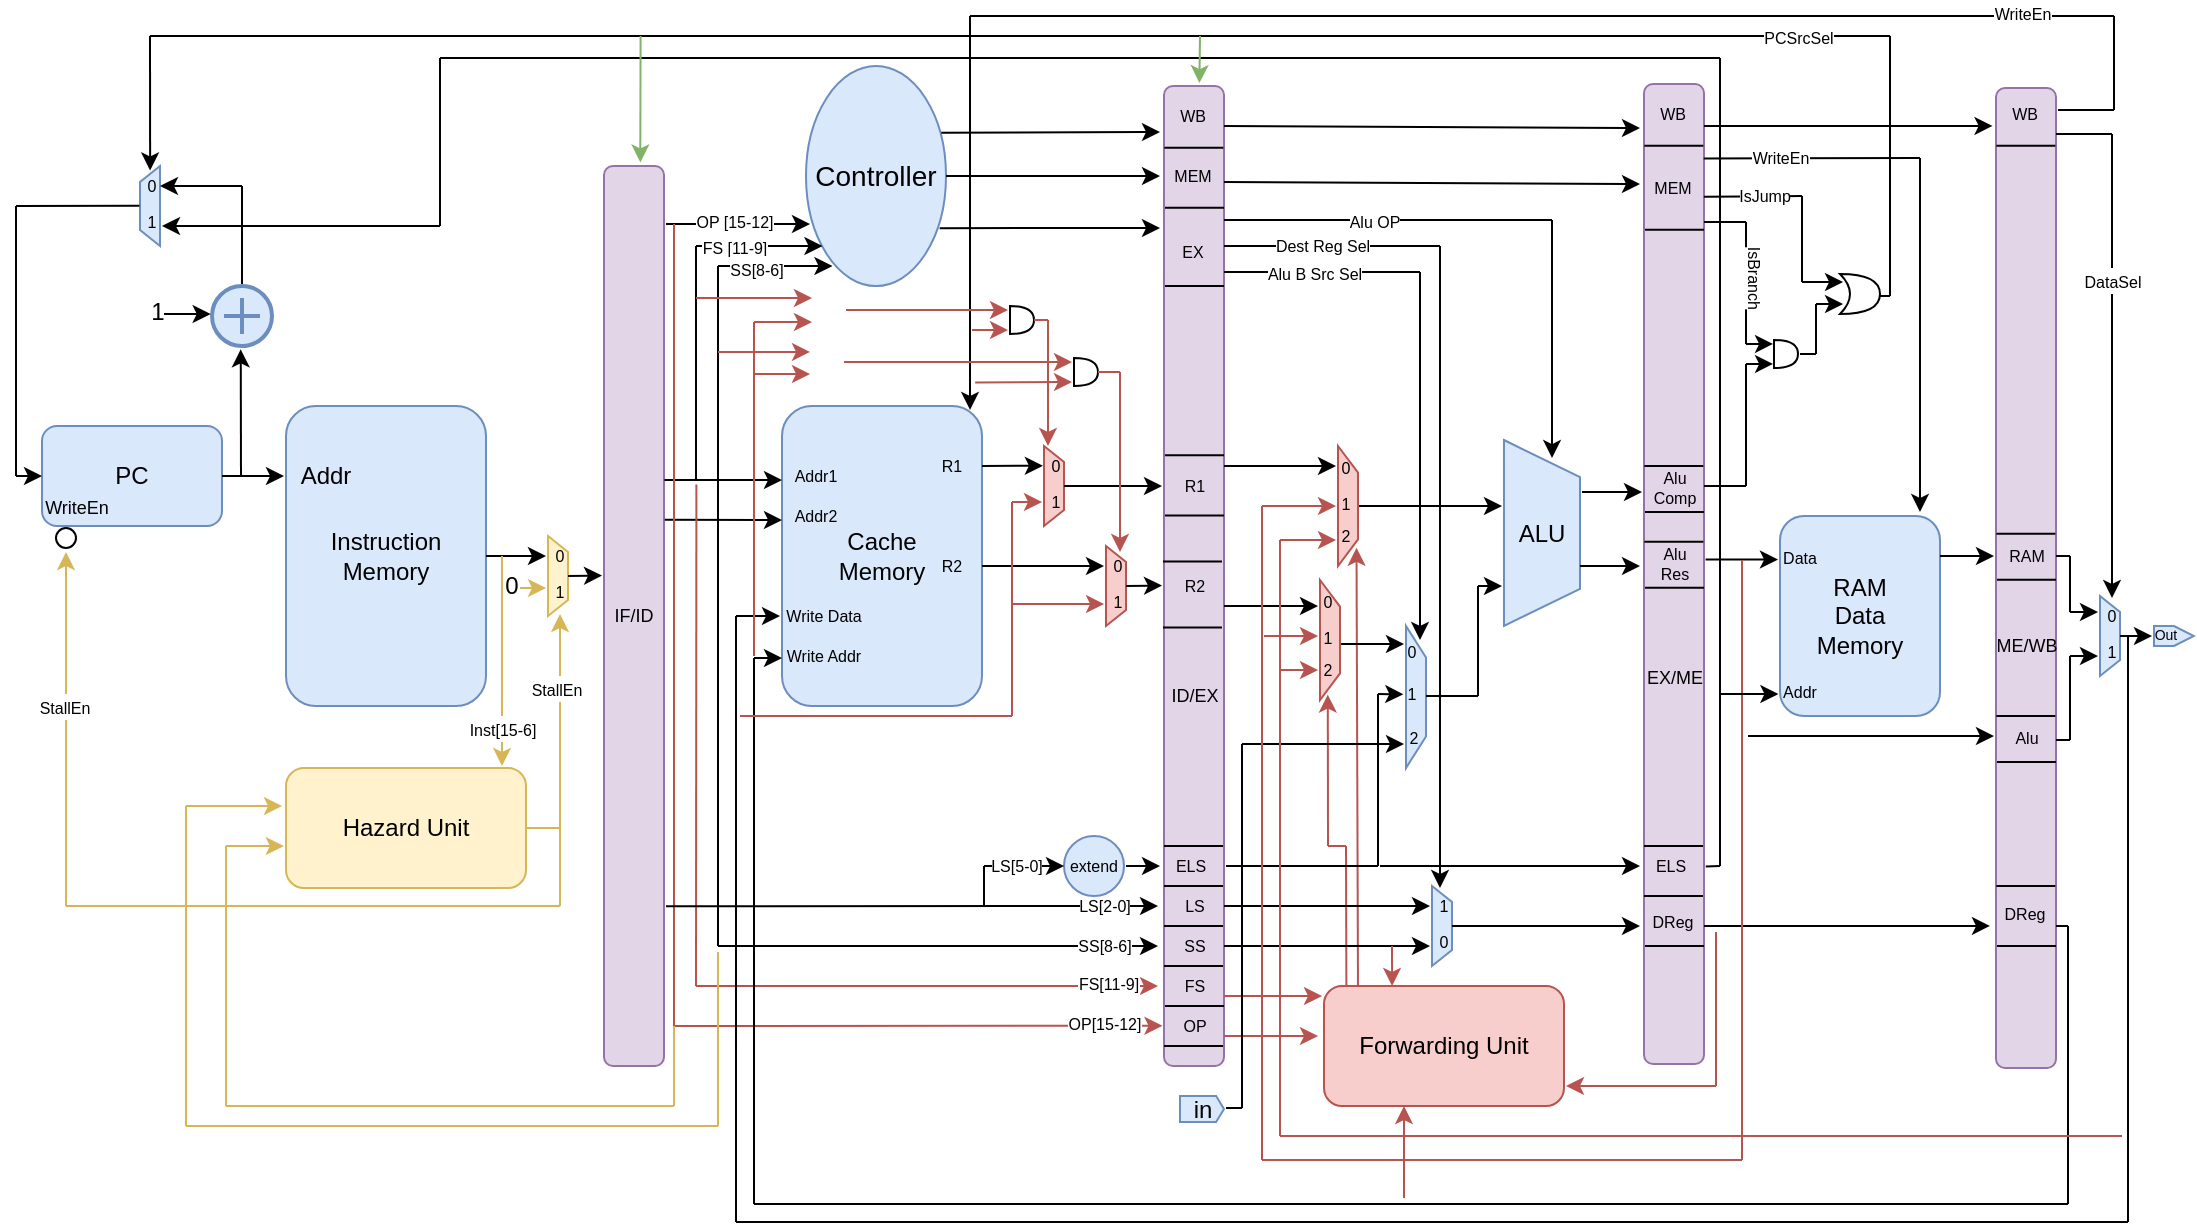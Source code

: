 <mxfile version="13.3.5" type="device"><diagram id="sGKt4ADWJykdXOmBYA3c" name="Page-1"><mxGraphModel dx="1422" dy="713" grid="1" gridSize="10" guides="0" tooltips="1" connect="1" arrows="1" fold="1" page="1" pageScale="1" pageWidth="1100" pageHeight="850" math="0" shadow="0"><root><mxCell id="0"/><mxCell id="1" parent="0"/><mxCell id="E18oVBBGleZZzua6VABk-482" value="" style="group" parent="1" vertex="1" connectable="0"><mxGeometry x="8" y="23" width="1064" height="603" as="geometry"/></mxCell><mxCell id="E18oVBBGleZZzua6VABk-98" value="" style="endArrow=none;html=1;exitX=0.085;exitY=0;exitDx=0;exitDy=0;exitPerimeter=0;fillColor=#f8cecc;strokeColor=#b85450;" parent="E18oVBBGleZZzua6VABk-482" edge="1"><mxGeometry width="50" height="50" relative="1" as="geometry"><mxPoint x="665.2" y="488" as="sourcePoint"/><mxPoint x="665" y="415" as="targetPoint"/></mxGeometry></mxCell><mxCell id="E18oVBBGleZZzua6VABk-99" value="" style="endArrow=classic;html=1;fillColor=#f8cecc;strokeColor=#b85450;entryX=0.955;entryY=0.61;entryDx=0;entryDy=0;entryPerimeter=0;" parent="E18oVBBGleZZzua6VABk-482" target="E18oVBBGleZZzua6VABk-67" edge="1"><mxGeometry width="50" height="50" relative="1" as="geometry"><mxPoint x="656" y="415" as="sourcePoint"/><mxPoint x="656" y="344" as="targetPoint"/></mxGeometry></mxCell><mxCell id="E18oVBBGleZZzua6VABk-100" value="" style="endArrow=none;html=1;fillColor=#f8cecc;strokeColor=#b85450;" parent="E18oVBBGleZZzua6VABk-482" edge="1"><mxGeometry width="50" height="50" relative="1" as="geometry"><mxPoint x="656" y="415" as="sourcePoint"/><mxPoint x="665" y="415" as="targetPoint"/></mxGeometry></mxCell><mxCell id="E18oVBBGleZZzua6VABk-101" value="" style="endArrow=classic;html=1;fillColor=#f8cecc;strokeColor=#b85450;entryX=0.848;entryY=0.074;entryDx=0;entryDy=0;entryPerimeter=0;" parent="E18oVBBGleZZzua6VABk-482" target="E18oVBBGleZZzua6VABk-60" edge="1"><mxGeometry width="50" height="50" relative="1" as="geometry"><mxPoint x="671" y="488" as="sourcePoint"/><mxPoint x="671" y="275" as="targetPoint"/></mxGeometry></mxCell><mxCell id="E18oVBBGleZZzua6VABk-275" value="" style="shape=trapezoid;perimeter=trapezoidPerimeter;whiteSpace=wrap;html=1;direction=south;size=0.222;fillColor=#dae8fc;strokeColor=#6c8ebf;" parent="E18oVBBGleZZzua6VABk-482" vertex="1"><mxGeometry x="695" y="305" width="10" height="71" as="geometry"/></mxCell><mxCell id="E18oVBBGleZZzua6VABk-276" value="0" style="text;html=1;strokeColor=none;fillColor=none;align=center;verticalAlign=middle;whiteSpace=wrap;rounded=0;fontSize=8;" parent="E18oVBBGleZZzua6VABk-482" vertex="1"><mxGeometry x="694" y="317" width="8" height="2" as="geometry"/></mxCell><mxCell id="E18oVBBGleZZzua6VABk-277" value="1" style="text;html=1;strokeColor=none;fillColor=none;align=center;verticalAlign=middle;whiteSpace=wrap;rounded=0;fontSize=8;" parent="E18oVBBGleZZzua6VABk-482" vertex="1"><mxGeometry x="694" y="338" width="8" height="2" as="geometry"/></mxCell><mxCell id="E18oVBBGleZZzua6VABk-278" value="2" style="text;html=1;strokeColor=none;fillColor=none;align=center;verticalAlign=middle;whiteSpace=wrap;rounded=0;fontSize=8;" parent="E18oVBBGleZZzua6VABk-482" vertex="1"><mxGeometry x="695" y="360" width="8" height="2" as="geometry"/></mxCell><mxCell id="E18oVBBGleZZzua6VABk-279" value="" style="endArrow=classic;html=1;exitX=0.533;exitY=0;exitDx=0;exitDy=0;exitPerimeter=0;" parent="E18oVBBGleZZzua6VABk-482" source="E18oVBBGleZZzua6VABk-67" edge="1"><mxGeometry width="50" height="50" relative="1" as="geometry"><mxPoint x="678" y="365" as="sourcePoint"/><mxPoint x="694" y="314" as="targetPoint"/></mxGeometry></mxCell><mxCell id="E18oVBBGleZZzua6VABk-280" value="" style="endArrow=none;html=1;" parent="E18oVBBGleZZzua6VABk-482" edge="1"><mxGeometry width="50" height="50" relative="1" as="geometry"><mxPoint x="605" y="425" as="sourcePoint"/><mxPoint x="681" y="425" as="targetPoint"/></mxGeometry></mxCell><mxCell id="E18oVBBGleZZzua6VABk-288" value="" style="endArrow=none;html=1;" parent="E18oVBBGleZZzua6VABk-482" edge="1"><mxGeometry width="50" height="50" relative="1" as="geometry"><mxPoint x="681" y="425" as="sourcePoint"/><mxPoint x="681" y="339" as="targetPoint"/></mxGeometry></mxCell><mxCell id="E18oVBBGleZZzua6VABk-291" value="" style="endArrow=classic;html=1;entryX=-0.045;entryY=0.581;entryDx=0;entryDy=0;entryPerimeter=0;" parent="E18oVBBGleZZzua6VABk-482" target="E18oVBBGleZZzua6VABk-277" edge="1"><mxGeometry width="50" height="50" relative="1" as="geometry"><mxPoint x="681" y="339" as="sourcePoint"/><mxPoint x="698" y="315" as="targetPoint"/></mxGeometry></mxCell><mxCell id="E18oVBBGleZZzua6VABk-294" value="" style="endArrow=classic;html=1;" parent="E18oVBBGleZZzua6VABk-482" edge="1"><mxGeometry width="50" height="50" relative="1" as="geometry"><mxPoint x="613" y="364" as="sourcePoint"/><mxPoint x="694" y="364" as="targetPoint"/></mxGeometry></mxCell><mxCell id="E18oVBBGleZZzua6VABk-296" value="" style="endArrow=classic;html=1;exitX=0.501;exitY=-0.036;exitDx=0;exitDy=0;exitPerimeter=0;" parent="E18oVBBGleZZzua6VABk-482" source="E18oVBBGleZZzua6VABk-60" edge="1"><mxGeometry width="50" height="50" relative="1" as="geometry"><mxPoint x="676" y="248" as="sourcePoint"/><mxPoint x="743" y="245" as="targetPoint"/></mxGeometry></mxCell><mxCell id="E18oVBBGleZZzua6VABk-297" value="" style="endArrow=none;html=1;exitX=0.493;exitY=-0.1;exitDx=0;exitDy=0;exitPerimeter=0;endFill=0;" parent="E18oVBBGleZZzua6VABk-482" edge="1"><mxGeometry width="50" height="50" relative="1" as="geometry"><mxPoint x="705" y="340.003" as="sourcePoint"/><mxPoint x="731" y="340" as="targetPoint"/></mxGeometry></mxCell><mxCell id="E18oVBBGleZZzua6VABk-299" value="" style="endArrow=classic;html=1;endFill=1;entryX=0.097;entryY=0.368;entryDx=0;entryDy=0;entryPerimeter=0;" parent="E18oVBBGleZZzua6VABk-482" target="E18oVBBGleZZzua6VABk-295" edge="1"><mxGeometry width="50" height="50" relative="1" as="geometry"><mxPoint x="768" y="102" as="sourcePoint"/><mxPoint x="768" y="225" as="targetPoint"/></mxGeometry></mxCell><mxCell id="E18oVBBGleZZzua6VABk-92" value="" style="endArrow=classic;html=1;fillColor=#f8cecc;strokeColor=#b85450;exitX=0.4;exitY=0;exitDx=0;exitDy=0;exitPerimeter=0;" parent="E18oVBBGleZZzua6VABk-482" source="E18oVBBGleZZzua6VABk-93" edge="1"><mxGeometry width="50" height="50" relative="1" as="geometry"><mxPoint x="694" y="565" as="sourcePoint"/><mxPoint x="694" y="545" as="targetPoint"/></mxGeometry></mxCell><mxCell id="E18oVBBGleZZzua6VABk-93" value="" style="shape=image;html=1;verticalAlign=top;verticalLabelPosition=bottom;labelBackgroundColor=#ffffff;imageAspect=0;aspect=fixed;image=https://cdn4.iconfinder.com/data/icons/essential-app-2/16/record-round-circle-dot-128.png;strokeWidth=1;fillColor=#FFFF33;fontSize=8;" parent="E18oVBBGleZZzua6VABk-482" vertex="1"><mxGeometry x="692" y="591" width="5" height="5" as="geometry"/></mxCell><mxCell id="kusk8-cM02w8W26HJ635-3" value="PC" style="rounded=1;whiteSpace=wrap;html=1;fillColor=#dae8fc;strokeColor=#6c8ebf;" parent="E18oVBBGleZZzua6VABk-482" vertex="1"><mxGeometry x="13" y="205" width="90" height="50" as="geometry"/></mxCell><mxCell id="kusk8-cM02w8W26HJ635-4" value="" style="endArrow=classic;html=1;exitX=1;exitY=0.5;exitDx=0;exitDy=0;" parent="E18oVBBGleZZzua6VABk-482" source="kusk8-cM02w8W26HJ635-3" edge="1"><mxGeometry width="50" height="50" relative="1" as="geometry"><mxPoint x="293" y="285" as="sourcePoint"/><mxPoint x="134" y="230" as="targetPoint"/></mxGeometry></mxCell><mxCell id="kusk8-cM02w8W26HJ635-8" value="Instruction&lt;br&gt;Memory" style="rounded=1;whiteSpace=wrap;html=1;fillColor=#dae8fc;strokeColor=#6c8ebf;" parent="E18oVBBGleZZzua6VABk-482" vertex="1"><mxGeometry x="135" y="195" width="100" height="150" as="geometry"/></mxCell><mxCell id="kusk8-cM02w8W26HJ635-9" value="Addr" style="text;html=1;strokeColor=none;fillColor=none;align=center;verticalAlign=middle;whiteSpace=wrap;rounded=0;" parent="E18oVBBGleZZzua6VABk-482" vertex="1"><mxGeometry x="135" y="220" width="40" height="20" as="geometry"/></mxCell><mxCell id="kusk8-cM02w8W26HJ635-12" value="" style="html=1;verticalLabelPosition=bottom;align=center;labelBackgroundColor=#ffffff;verticalAlign=top;strokeWidth=2;strokeColor=#6c8ebf;shadow=0;dashed=0;shape=mxgraph.ios7.icons.add;fillColor=#dae8fc;" parent="E18oVBBGleZZzua6VABk-482" vertex="1"><mxGeometry x="98" y="135" width="30" height="30" as="geometry"/></mxCell><mxCell id="kusk8-cM02w8W26HJ635-15" value="" style="endArrow=classic;html=1;entryX=0.479;entryY=1.056;entryDx=0;entryDy=0;entryPerimeter=0;" parent="E18oVBBGleZZzua6VABk-482" target="kusk8-cM02w8W26HJ635-12" edge="1"><mxGeometry width="50" height="50" relative="1" as="geometry"><mxPoint x="112.5" y="230" as="sourcePoint"/><mxPoint x="113" y="166" as="targetPoint"/><Array as="points"/></mxGeometry></mxCell><mxCell id="kusk8-cM02w8W26HJ635-16" value="" style="endArrow=classic;html=1;entryX=-0.089;entryY=0.55;entryDx=0;entryDy=0;entryPerimeter=0;" parent="E18oVBBGleZZzua6VABk-482" edge="1"><mxGeometry width="50" height="50" relative="1" as="geometry"><mxPoint x="74" y="149" as="sourcePoint"/><mxPoint x="97.33" y="149.0" as="targetPoint"/></mxGeometry></mxCell><mxCell id="kusk8-cM02w8W26HJ635-18" value="1" style="text;html=1;strokeColor=none;fillColor=none;align=center;verticalAlign=middle;whiteSpace=wrap;rounded=0;" parent="E18oVBBGleZZzua6VABk-482" vertex="1"><mxGeometry x="61" y="143.5" width="20" height="9" as="geometry"/></mxCell><mxCell id="kusk8-cM02w8W26HJ635-25" value="" style="shape=trapezoid;perimeter=trapezoidPerimeter;whiteSpace=wrap;html=1;direction=north;fillColor=#dae8fc;strokeColor=#6c8ebf;" parent="E18oVBBGleZZzua6VABk-482" vertex="1"><mxGeometry x="62" y="75" width="10" height="40" as="geometry"/></mxCell><mxCell id="kusk8-cM02w8W26HJ635-26" value="" style="endArrow=none;html=1;endFill=0;" parent="E18oVBBGleZZzua6VABk-482" edge="1"><mxGeometry width="50" height="50" relative="1" as="geometry"><mxPoint x="113" y="134" as="sourcePoint"/><mxPoint x="113" y="85" as="targetPoint"/></mxGeometry></mxCell><mxCell id="kusk8-cM02w8W26HJ635-30" value="" style="endArrow=classic;html=1;entryX=0.25;entryY=1;entryDx=0;entryDy=0;" parent="E18oVBBGleZZzua6VABk-482" edge="1"><mxGeometry width="50" height="50" relative="1" as="geometry"><mxPoint x="113" y="85" as="sourcePoint"/><mxPoint x="72" y="85.0" as="targetPoint"/></mxGeometry></mxCell><mxCell id="kusk8-cM02w8W26HJ635-32" value="0" style="text;html=1;strokeColor=none;fillColor=none;align=center;verticalAlign=middle;whiteSpace=wrap;rounded=0;fontSize=8;" parent="E18oVBBGleZZzua6VABk-482" vertex="1"><mxGeometry x="64" y="84" width="8" height="2" as="geometry"/></mxCell><mxCell id="kusk8-cM02w8W26HJ635-33" value="1" style="text;html=1;strokeColor=none;fillColor=none;align=center;verticalAlign=middle;whiteSpace=wrap;rounded=0;fontSize=8;" parent="E18oVBBGleZZzua6VABk-482" vertex="1"><mxGeometry x="64" y="102" width="8" height="2" as="geometry"/></mxCell><mxCell id="kusk8-cM02w8W26HJ635-34" value="" style="endArrow=none;html=1;fontSize=8;endFill=0;exitX=0.502;exitY=-0.029;exitDx=0;exitDy=0;exitPerimeter=0;" parent="E18oVBBGleZZzua6VABk-482" source="kusk8-cM02w8W26HJ635-25" edge="1"><mxGeometry width="50" height="50" relative="1" as="geometry"><mxPoint x="61" y="95" as="sourcePoint"/><mxPoint y="95" as="targetPoint"/></mxGeometry></mxCell><mxCell id="kusk8-cM02w8W26HJ635-36" value="" style="endArrow=none;html=1;fontSize=8;endSize=6;jumpSize=6;" parent="E18oVBBGleZZzua6VABk-482" edge="1"><mxGeometry width="50" height="50" relative="1" as="geometry"><mxPoint y="95" as="sourcePoint"/><mxPoint y="230" as="targetPoint"/></mxGeometry></mxCell><mxCell id="kusk8-cM02w8W26HJ635-37" value="" style="endArrow=classic;html=1;fontSize=8;entryX=0;entryY=0.5;entryDx=0;entryDy=0;" parent="E18oVBBGleZZzua6VABk-482" target="kusk8-cM02w8W26HJ635-3" edge="1"><mxGeometry width="50" height="50" relative="1" as="geometry"><mxPoint y="230" as="sourcePoint"/><mxPoint x="143" y="125" as="targetPoint"/></mxGeometry></mxCell><mxCell id="kusk8-cM02w8W26HJ635-38" value="" style="endArrow=classic;html=1;fontSize=8;exitX=1;exitY=0.5;exitDx=0;exitDy=0;" parent="E18oVBBGleZZzua6VABk-482" source="kusk8-cM02w8W26HJ635-8" edge="1"><mxGeometry width="50" height="50" relative="1" as="geometry"><mxPoint x="335" y="305" as="sourcePoint"/><mxPoint x="265" y="270" as="targetPoint"/></mxGeometry></mxCell><mxCell id="kusk8-cM02w8W26HJ635-42" value="" style="group;rotation=180;" parent="E18oVBBGleZZzua6VABk-482" vertex="1" connectable="0"><mxGeometry x="266" y="260" width="10" height="40" as="geometry"/></mxCell><mxCell id="kusk8-cM02w8W26HJ635-39" value="" style="shape=trapezoid;perimeter=trapezoidPerimeter;whiteSpace=wrap;html=1;direction=south;fillColor=#fff2cc;strokeColor=#d6b656;" parent="kusk8-cM02w8W26HJ635-42" vertex="1"><mxGeometry width="10" height="40" as="geometry"/></mxCell><mxCell id="kusk8-cM02w8W26HJ635-40" value="0" style="text;html=1;strokeColor=none;fillColor=none;align=center;verticalAlign=middle;whiteSpace=wrap;rounded=0;fontSize=8;" parent="kusk8-cM02w8W26HJ635-42" vertex="1"><mxGeometry x="2" y="9" width="8" height="2" as="geometry"/></mxCell><mxCell id="kusk8-cM02w8W26HJ635-41" value="1" style="text;html=1;strokeColor=none;fillColor=none;align=center;verticalAlign=middle;whiteSpace=wrap;rounded=0;fontSize=8;" parent="kusk8-cM02w8W26HJ635-42" vertex="1"><mxGeometry x="2" y="27" width="8" height="2" as="geometry"/></mxCell><mxCell id="kusk8-cM02w8W26HJ635-43" value="" style="endArrow=classic;html=1;fontSize=8;endFill=1;fillColor=#fff2cc;strokeColor=#d6b656;" parent="E18oVBBGleZZzua6VABk-482" edge="1"><mxGeometry width="50" height="50" relative="1" as="geometry"><mxPoint x="252" y="286" as="sourcePoint"/><mxPoint x="265" y="286" as="targetPoint"/></mxGeometry></mxCell><mxCell id="kusk8-cM02w8W26HJ635-44" value="0" style="text;html=1;strokeColor=none;fillColor=none;align=center;verticalAlign=middle;whiteSpace=wrap;rounded=0;" parent="E18oVBBGleZZzua6VABk-482" vertex="1"><mxGeometry x="238" y="280" width="20" height="9" as="geometry"/></mxCell><mxCell id="kusk8-cM02w8W26HJ635-45" value="&lt;font style=&quot;font-size: 9px&quot;&gt;IF/ID&lt;/font&gt;" style="rounded=1;whiteSpace=wrap;html=1;fontSize=8;fillColor=#e1d5e7;strokeColor=#9673a6;" parent="E18oVBBGleZZzua6VABk-482" vertex="1"><mxGeometry x="294" y="75" width="30" height="450" as="geometry"/></mxCell><mxCell id="kusk8-cM02w8W26HJ635-46" value="" style="endArrow=classic;html=1;fontSize=8;exitX=0.5;exitY=0;exitDx=0;exitDy=0;entryX=-0.033;entryY=0.455;entryDx=0;entryDy=0;entryPerimeter=0;endFill=1;" parent="E18oVBBGleZZzua6VABk-482" source="kusk8-cM02w8W26HJ635-39" target="kusk8-cM02w8W26HJ635-45" edge="1"><mxGeometry width="50" height="50" relative="1" as="geometry"><mxPoint x="265" y="315" as="sourcePoint"/><mxPoint x="315" y="265" as="targetPoint"/></mxGeometry></mxCell><mxCell id="kusk8-cM02w8W26HJ635-47" value="Cache &lt;br&gt;Memory" style="rounded=1;whiteSpace=wrap;html=1;fillColor=#dae8fc;strokeColor=#6c8ebf;" parent="E18oVBBGleZZzua6VABk-482" vertex="1"><mxGeometry x="383" y="195" width="100" height="150" as="geometry"/></mxCell><mxCell id="kusk8-cM02w8W26HJ635-48" value="&lt;font style=&quot;font-size: 14px&quot;&gt;Controller&lt;/font&gt;" style="ellipse;whiteSpace=wrap;html=1;fontSize=8;fillColor=#dae8fc;strokeColor=#6c8ebf;" parent="E18oVBBGleZZzua6VABk-482" vertex="1"><mxGeometry x="395" y="25" width="70" height="110" as="geometry"/></mxCell><mxCell id="kusk8-cM02w8W26HJ635-49" value="" style="endArrow=classic;html=1;fontSize=8;exitX=1.006;exitY=0.349;exitDx=0;exitDy=0;exitPerimeter=0;" parent="E18oVBBGleZZzua6VABk-482" source="kusk8-cM02w8W26HJ635-45" edge="1"><mxGeometry width="50" height="50" relative="1" as="geometry"><mxPoint x="326" y="232" as="sourcePoint"/><mxPoint x="383" y="232" as="targetPoint"/></mxGeometry></mxCell><mxCell id="kusk8-cM02w8W26HJ635-50" value="Addr1" style="text;html=1;strokeColor=none;fillColor=none;align=center;verticalAlign=middle;whiteSpace=wrap;rounded=0;fontSize=8;" parent="E18oVBBGleZZzua6VABk-482" vertex="1"><mxGeometry x="385" y="220" width="30" height="20" as="geometry"/></mxCell><mxCell id="kusk8-cM02w8W26HJ635-51" value="Addr2" style="text;html=1;strokeColor=none;fillColor=none;align=center;verticalAlign=middle;whiteSpace=wrap;rounded=0;fontSize=8;" parent="E18oVBBGleZZzua6VABk-482" vertex="1"><mxGeometry x="385" y="240" width="30" height="20" as="geometry"/></mxCell><mxCell id="kusk8-cM02w8W26HJ635-52" value="" style="endArrow=classic;html=1;fontSize=8;exitX=1.012;exitY=0.393;exitDx=0;exitDy=0;exitPerimeter=0;" parent="E18oVBBGleZZzua6VABk-482" source="kusk8-cM02w8W26HJ635-45" edge="1"><mxGeometry width="50" height="50" relative="1" as="geometry"><mxPoint x="326" y="252" as="sourcePoint"/><mxPoint x="383" y="252" as="targetPoint"/></mxGeometry></mxCell><mxCell id="kusk8-cM02w8W26HJ635-54" value="" style="endArrow=classic;html=1;fontSize=8;" parent="E18oVBBGleZZzua6VABk-482" edge="1"><mxGeometry width="50" height="50" relative="1" as="geometry"><mxPoint x="325" y="104" as="sourcePoint"/><mxPoint x="397" y="104" as="targetPoint"/></mxGeometry></mxCell><mxCell id="E18oVBBGleZZzua6VABk-308" value="&lt;font style=&quot;font-size: 8px&quot;&gt;OP [15-12]&lt;/font&gt;" style="edgeLabel;html=1;align=center;verticalAlign=middle;resizable=0;points=[];" parent="kusk8-cM02w8W26HJ635-54" vertex="1" connectable="0"><mxGeometry x="-0.25" y="-1" relative="1" as="geometry"><mxPoint x="7.14" y="-3" as="offset"/></mxGeometry></mxCell><mxCell id="kusk8-cM02w8W26HJ635-56" value="" style="endArrow=none;html=1;fontSize=8;endFill=0;" parent="E18oVBBGleZZzua6VABk-482" edge="1"><mxGeometry width="50" height="50" relative="1" as="geometry"><mxPoint x="340" y="232" as="sourcePoint"/><mxPoint x="340" y="115" as="targetPoint"/></mxGeometry></mxCell><mxCell id="kusk8-cM02w8W26HJ635-58" value="" style="endArrow=classic;html=1;fontSize=8;entryX=0.032;entryY=0.716;entryDx=0;entryDy=0;entryPerimeter=0;" parent="E18oVBBGleZZzua6VABk-482" edge="1"><mxGeometry width="50" height="50" relative="1" as="geometry"><mxPoint x="340" y="115" as="sourcePoint"/><mxPoint x="403.24" y="115.0" as="targetPoint"/></mxGeometry></mxCell><mxCell id="E18oVBBGleZZzua6VABk-309" value="&lt;font style=&quot;font-size: 8px&quot;&gt;FS [11-9]&lt;/font&gt;" style="edgeLabel;html=1;align=center;verticalAlign=middle;resizable=0;points=[];" parent="kusk8-cM02w8W26HJ635-58" vertex="1" connectable="0"><mxGeometry x="-0.399" relative="1" as="geometry"><mxPoint as="offset"/></mxGeometry></mxCell><mxCell id="kusk8-cM02w8W26HJ635-59" value="" style="endArrow=none;html=1;fontSize=8;" parent="E18oVBBGleZZzua6VABk-482" edge="1"><mxGeometry width="50" height="50" relative="1" as="geometry"><mxPoint x="351" y="252" as="sourcePoint"/><mxPoint x="351" y="125" as="targetPoint"/></mxGeometry></mxCell><mxCell id="kusk8-cM02w8W26HJ635-60" value="" style="endArrow=classic;html=1;fontSize=8;entryX=0.032;entryY=0.716;entryDx=0;entryDy=0;entryPerimeter=0;" parent="E18oVBBGleZZzua6VABk-482" edge="1"><mxGeometry width="50" height="50" relative="1" as="geometry"><mxPoint x="351" y="125" as="sourcePoint"/><mxPoint x="408.24" y="125.0" as="targetPoint"/></mxGeometry></mxCell><mxCell id="E18oVBBGleZZzua6VABk-310" value="&lt;font style=&quot;font-size: 8px&quot;&gt;SS[8-6]&lt;/font&gt;" style="edgeLabel;html=1;align=center;verticalAlign=middle;resizable=0;points=[];" parent="kusk8-cM02w8W26HJ635-60" vertex="1" connectable="0"><mxGeometry x="-0.352" y="-1" relative="1" as="geometry"><mxPoint as="offset"/></mxGeometry></mxCell><mxCell id="kusk8-cM02w8W26HJ635-61" value="" style="rounded=1;whiteSpace=wrap;html=1;fontSize=8;fillColor=#e1d5e7;strokeColor=#9673a6;" parent="E18oVBBGleZZzua6VABk-482" vertex="1"><mxGeometry x="574" y="35" width="30" height="490" as="geometry"/></mxCell><mxCell id="kusk8-cM02w8W26HJ635-63" value="" style="endArrow=none;html=1;fontSize=8;exitX=0.006;exitY=0.063;exitDx=0;exitDy=0;exitPerimeter=0;entryX=0.989;entryY=0.063;entryDx=0;entryDy=0;entryPerimeter=0;" parent="E18oVBBGleZZzua6VABk-482" source="kusk8-cM02w8W26HJ635-61" target="kusk8-cM02w8W26HJ635-61" edge="1"><mxGeometry width="50" height="50" relative="1" as="geometry"><mxPoint x="575" y="66" as="sourcePoint"/><mxPoint x="603" y="66" as="targetPoint"/></mxGeometry></mxCell><mxCell id="kusk8-cM02w8W26HJ635-64" value="WB" style="text;html=1;align=center;verticalAlign=middle;resizable=0;points=[];autosize=1;fontSize=8;" parent="E18oVBBGleZZzua6VABk-482" vertex="1"><mxGeometry x="573" y="40" width="30" height="20" as="geometry"/></mxCell><mxCell id="kusk8-cM02w8W26HJ635-65" value="" style="endArrow=classic;html=1;fontSize=8;exitX=0.995;exitY=0.303;exitDx=0;exitDy=0;exitPerimeter=0;" parent="E18oVBBGleZZzua6VABk-482" edge="1"><mxGeometry width="50" height="50" relative="1" as="geometry"><mxPoint x="462.65" y="58.33" as="sourcePoint"/><mxPoint x="572" y="58" as="targetPoint"/></mxGeometry></mxCell><mxCell id="kusk8-cM02w8W26HJ635-66" value="" style="endArrow=none;html=1;fontSize=8;exitX=0.006;exitY=0.063;exitDx=0;exitDy=0;exitPerimeter=0;entryX=0.989;entryY=0.063;entryDx=0;entryDy=0;entryPerimeter=0;" parent="E18oVBBGleZZzua6VABk-482" edge="1"><mxGeometry width="50" height="50" relative="1" as="geometry"><mxPoint x="574.51" y="95.83" as="sourcePoint"/><mxPoint x="604.0" y="95.83" as="targetPoint"/></mxGeometry></mxCell><mxCell id="kusk8-cM02w8W26HJ635-68" value="MEM" style="text;html=1;align=center;verticalAlign=middle;resizable=0;points=[];autosize=1;fontSize=8;" parent="E18oVBBGleZZzua6VABk-482" vertex="1"><mxGeometry x="573" y="70" width="30" height="20" as="geometry"/></mxCell><mxCell id="kusk8-cM02w8W26HJ635-69" value="" style="endArrow=classic;html=1;fontSize=8;" parent="E18oVBBGleZZzua6VABk-482" edge="1"><mxGeometry width="50" height="50" relative="1" as="geometry"><mxPoint x="465" y="80" as="sourcePoint"/><mxPoint x="572" y="80" as="targetPoint"/></mxGeometry></mxCell><mxCell id="kusk8-cM02w8W26HJ635-70" value="" style="endArrow=none;html=1;fontSize=8;exitX=0.006;exitY=0.063;exitDx=0;exitDy=0;exitPerimeter=0;entryX=0.989;entryY=0.063;entryDx=0;entryDy=0;entryPerimeter=0;" parent="E18oVBBGleZZzua6VABk-482" edge="1"><mxGeometry width="50" height="50" relative="1" as="geometry"><mxPoint x="574.51" y="135.0" as="sourcePoint"/><mxPoint x="604" y="135.0" as="targetPoint"/></mxGeometry></mxCell><mxCell id="kusk8-cM02w8W26HJ635-71" value="EX" style="text;html=1;align=center;verticalAlign=middle;resizable=0;points=[];autosize=1;fontSize=8;" parent="E18oVBBGleZZzua6VABk-482" vertex="1"><mxGeometry x="573" y="108" width="30" height="20" as="geometry"/></mxCell><mxCell id="kusk8-cM02w8W26HJ635-72" value="" style="endArrow=classic;html=1;fontSize=8;exitX=0.955;exitY=0.737;exitDx=0;exitDy=0;exitPerimeter=0;" parent="E18oVBBGleZZzua6VABk-482" source="kusk8-cM02w8W26HJ635-48" edge="1"><mxGeometry width="50" height="50" relative="1" as="geometry"><mxPoint x="462.65" y="106.0" as="sourcePoint"/><mxPoint x="572" y="106" as="targetPoint"/></mxGeometry></mxCell><mxCell id="kusk8-cM02w8W26HJ635-73" value="" style="group;rotation=180;" parent="E18oVBBGleZZzua6VABk-482" vertex="1" connectable="0"><mxGeometry x="514" y="215" width="10" height="40" as="geometry"/></mxCell><mxCell id="kusk8-cM02w8W26HJ635-74" value="" style="shape=trapezoid;perimeter=trapezoidPerimeter;whiteSpace=wrap;html=1;direction=south;fillColor=#f8cecc;strokeColor=#b85450;" parent="kusk8-cM02w8W26HJ635-73" vertex="1"><mxGeometry width="10" height="40" as="geometry"/></mxCell><mxCell id="kusk8-cM02w8W26HJ635-75" value="0" style="text;html=1;strokeColor=none;fillColor=none;align=center;verticalAlign=middle;whiteSpace=wrap;rounded=0;fontSize=8;" parent="kusk8-cM02w8W26HJ635-73" vertex="1"><mxGeometry x="2" y="9" width="8" height="2" as="geometry"/></mxCell><mxCell id="kusk8-cM02w8W26HJ635-76" value="1" style="text;html=1;strokeColor=none;fillColor=none;align=center;verticalAlign=middle;whiteSpace=wrap;rounded=0;fontSize=8;" parent="kusk8-cM02w8W26HJ635-73" vertex="1"><mxGeometry x="2" y="27" width="8" height="2" as="geometry"/></mxCell><mxCell id="kusk8-cM02w8W26HJ635-77" value="" style="endArrow=classic;html=1;fontSize=8;exitX=0.5;exitY=0;exitDx=0;exitDy=0;endFill=1;" parent="E18oVBBGleZZzua6VABk-482" source="kusk8-cM02w8W26HJ635-74" edge="1"><mxGeometry width="50" height="50" relative="1" as="geometry"><mxPoint x="513" y="270" as="sourcePoint"/><mxPoint x="573" y="235" as="targetPoint"/></mxGeometry></mxCell><mxCell id="kusk8-cM02w8W26HJ635-78" value="" style="group;rotation=180;" parent="E18oVBBGleZZzua6VABk-482" vertex="1" connectable="0"><mxGeometry x="545" y="265" width="10" height="40" as="geometry"/></mxCell><mxCell id="kusk8-cM02w8W26HJ635-79" value="" style="shape=trapezoid;perimeter=trapezoidPerimeter;whiteSpace=wrap;html=1;direction=south;fillColor=#f8cecc;strokeColor=#b85450;" parent="kusk8-cM02w8W26HJ635-78" vertex="1"><mxGeometry width="10" height="40" as="geometry"/></mxCell><mxCell id="kusk8-cM02w8W26HJ635-80" value="0" style="text;html=1;strokeColor=none;fillColor=none;align=center;verticalAlign=middle;whiteSpace=wrap;rounded=0;fontSize=8;" parent="kusk8-cM02w8W26HJ635-78" vertex="1"><mxGeometry x="2" y="9" width="8" height="2" as="geometry"/></mxCell><mxCell id="kusk8-cM02w8W26HJ635-81" value="1" style="text;html=1;strokeColor=none;fillColor=none;align=center;verticalAlign=middle;whiteSpace=wrap;rounded=0;fontSize=8;" parent="kusk8-cM02w8W26HJ635-78" vertex="1"><mxGeometry x="2" y="27" width="8" height="2" as="geometry"/></mxCell><mxCell id="kusk8-cM02w8W26HJ635-82" value="" style="endArrow=classic;html=1;fontSize=8;exitX=0.5;exitY=0;exitDx=0;exitDy=0;entryX=-0.033;entryY=0.455;entryDx=0;entryDy=0;entryPerimeter=0;endFill=1;" parent="E18oVBBGleZZzua6VABk-482" source="kusk8-cM02w8W26HJ635-79" edge="1"><mxGeometry width="50" height="50" relative="1" as="geometry"><mxPoint x="544" y="320" as="sourcePoint"/><mxPoint x="573.01" y="284.75" as="targetPoint"/></mxGeometry></mxCell><mxCell id="kusk8-cM02w8W26HJ635-83" value="Write Data" style="text;html=1;strokeColor=none;fillColor=none;align=center;verticalAlign=middle;whiteSpace=wrap;rounded=0;fontSize=8;" parent="E18oVBBGleZZzua6VABk-482" vertex="1"><mxGeometry x="383" y="290" width="42" height="20" as="geometry"/></mxCell><mxCell id="kusk8-cM02w8W26HJ635-84" value="Write Addr" style="text;html=1;strokeColor=none;fillColor=none;align=center;verticalAlign=middle;whiteSpace=wrap;rounded=0;fontSize=8;" parent="E18oVBBGleZZzua6VABk-482" vertex="1"><mxGeometry x="383" y="310" width="42" height="20" as="geometry"/></mxCell><mxCell id="kusk8-cM02w8W26HJ635-85" value="" style="endArrow=classic;html=1;fontSize=8;entryX=0.247;entryY=1.055;entryDx=0;entryDy=0;entryPerimeter=0;" parent="E18oVBBGleZZzua6VABk-482" target="kusk8-cM02w8W26HJ635-74" edge="1"><mxGeometry width="50" height="50" relative="1" as="geometry"><mxPoint x="483" y="225" as="sourcePoint"/><mxPoint x="495" y="315" as="targetPoint"/></mxGeometry></mxCell><mxCell id="kusk8-cM02w8W26HJ635-86" value="R2" style="text;html=1;strokeColor=none;fillColor=none;align=center;verticalAlign=middle;whiteSpace=wrap;rounded=0;fontSize=8;" parent="E18oVBBGleZZzua6VABk-482" vertex="1"><mxGeometry x="453" y="265" width="30" height="20" as="geometry"/></mxCell><mxCell id="kusk8-cM02w8W26HJ635-88" value="R1" style="text;html=1;strokeColor=none;fillColor=none;align=center;verticalAlign=middle;whiteSpace=wrap;rounded=0;fontSize=8;" parent="E18oVBBGleZZzua6VABk-482" vertex="1"><mxGeometry x="453" y="215" width="30" height="20" as="geometry"/></mxCell><mxCell id="kusk8-cM02w8W26HJ635-89" value="" style="endArrow=classic;html=1;fontSize=8;" parent="E18oVBBGleZZzua6VABk-482" edge="1"><mxGeometry width="50" height="50" relative="1" as="geometry"><mxPoint x="483" y="275" as="sourcePoint"/><mxPoint x="544" y="275" as="targetPoint"/></mxGeometry></mxCell><mxCell id="kusk8-cM02w8W26HJ635-90" value="&lt;font style=&quot;font-size: 9px&quot;&gt;ID/EX&lt;/font&gt;" style="text;html=1;align=center;verticalAlign=middle;resizable=0;points=[];autosize=1;fontSize=8;" parent="E18oVBBGleZZzua6VABk-482" vertex="1"><mxGeometry x="569" y="330" width="40" height="20" as="geometry"/></mxCell><mxCell id="kusk8-cM02w8W26HJ635-91" value="" style="endArrow=none;html=1;fontSize=8;exitX=0.006;exitY=0.063;exitDx=0;exitDy=0;exitPerimeter=0;entryX=0.989;entryY=0.063;entryDx=0;entryDy=0;entryPerimeter=0;" parent="E18oVBBGleZZzua6VABk-482" edge="1"><mxGeometry width="50" height="50" relative="1" as="geometry"><mxPoint x="574.51" y="219.6" as="sourcePoint"/><mxPoint x="604" y="219.6" as="targetPoint"/></mxGeometry></mxCell><mxCell id="kusk8-cM02w8W26HJ635-92" value="" style="endArrow=none;html=1;fontSize=8;exitX=0.006;exitY=0.063;exitDx=0;exitDy=0;exitPerimeter=0;entryX=0.989;entryY=0.063;entryDx=0;entryDy=0;entryPerimeter=0;" parent="E18oVBBGleZZzua6VABk-482" edge="1"><mxGeometry width="50" height="50" relative="1" as="geometry"><mxPoint x="574.51" y="249.8" as="sourcePoint"/><mxPoint x="604" y="249.8" as="targetPoint"/></mxGeometry></mxCell><mxCell id="kusk8-cM02w8W26HJ635-93" value="" style="endArrow=none;html=1;fontSize=8;exitX=0.006;exitY=0.063;exitDx=0;exitDy=0;exitPerimeter=0;entryX=0.989;entryY=0.063;entryDx=0;entryDy=0;entryPerimeter=0;" parent="E18oVBBGleZZzua6VABk-482" edge="1"><mxGeometry width="50" height="50" relative="1" as="geometry"><mxPoint x="573.51" y="272.8" as="sourcePoint"/><mxPoint x="603" y="272.8" as="targetPoint"/></mxGeometry></mxCell><mxCell id="kusk8-cM02w8W26HJ635-94" value="" style="endArrow=none;html=1;fontSize=8;exitX=0.006;exitY=0.063;exitDx=0;exitDy=0;exitPerimeter=0;entryX=0.989;entryY=0.063;entryDx=0;entryDy=0;entryPerimeter=0;" parent="E18oVBBGleZZzua6VABk-482" edge="1"><mxGeometry width="50" height="50" relative="1" as="geometry"><mxPoint x="573.51" y="305.8" as="sourcePoint"/><mxPoint x="603" y="305.8" as="targetPoint"/></mxGeometry></mxCell><mxCell id="kusk8-cM02w8W26HJ635-95" value="R1" style="text;html=1;align=center;verticalAlign=middle;resizable=0;points=[];autosize=1;fontSize=8;" parent="E18oVBBGleZZzua6VABk-482" vertex="1"><mxGeometry x="574" y="225" width="30" height="20" as="geometry"/></mxCell><mxCell id="kusk8-cM02w8W26HJ635-97" value="R2" style="text;html=1;align=center;verticalAlign=middle;resizable=0;points=[];autosize=1;fontSize=8;" parent="E18oVBBGleZZzua6VABk-482" vertex="1"><mxGeometry x="574" y="274.5" width="30" height="20" as="geometry"/></mxCell><mxCell id="kusk8-cM02w8W26HJ635-98" value="" style="endArrow=none;html=1;fontSize=8;fillColor=#f8cecc;strokeColor=#b85450;" parent="E18oVBBGleZZzua6VABk-482" edge="1"><mxGeometry width="50" height="50" relative="1" as="geometry"><mxPoint x="329" y="104" as="sourcePoint"/><mxPoint x="329" y="505" as="targetPoint"/></mxGeometry></mxCell><mxCell id="kusk8-cM02w8W26HJ635-99" value="" style="endArrow=classic;html=1;fontSize=8;entryX=-0.026;entryY=0.959;entryDx=0;entryDy=0;entryPerimeter=0;fillColor=#f8cecc;strokeColor=#b85450;" parent="E18oVBBGleZZzua6VABk-482" target="kusk8-cM02w8W26HJ635-61" edge="1"><mxGeometry width="50" height="50" relative="1" as="geometry"><mxPoint x="329" y="505" as="sourcePoint"/><mxPoint x="435" y="335" as="targetPoint"/></mxGeometry></mxCell><mxCell id="E18oVBBGleZZzua6VABk-338" value="&lt;font style=&quot;font-size: 8px&quot;&gt;OP[15-12]&lt;/font&gt;" style="edgeLabel;html=1;align=center;verticalAlign=middle;resizable=0;points=[];" parent="kusk8-cM02w8W26HJ635-99" vertex="1" connectable="0"><mxGeometry x="0.747" y="-1" relative="1" as="geometry"><mxPoint x="1" y="-3" as="offset"/></mxGeometry></mxCell><mxCell id="kusk8-cM02w8W26HJ635-100" value="" style="endArrow=none;html=1;fontSize=8;exitX=0.006;exitY=0.063;exitDx=0;exitDy=0;exitPerimeter=0;entryX=0.989;entryY=0.063;entryDx=0;entryDy=0;entryPerimeter=0;" parent="E18oVBBGleZZzua6VABk-482" edge="1"><mxGeometry width="50" height="50" relative="1" as="geometry"><mxPoint x="574.51" y="495" as="sourcePoint"/><mxPoint x="604" y="495" as="targetPoint"/></mxGeometry></mxCell><mxCell id="kusk8-cM02w8W26HJ635-101" value="" style="endArrow=none;html=1;fontSize=8;exitX=0.006;exitY=0.063;exitDx=0;exitDy=0;exitPerimeter=0;entryX=0.989;entryY=0.063;entryDx=0;entryDy=0;entryPerimeter=0;" parent="E18oVBBGleZZzua6VABk-482" edge="1"><mxGeometry width="50" height="50" relative="1" as="geometry"><mxPoint x="574.0" y="515" as="sourcePoint"/><mxPoint x="603.49" y="515" as="targetPoint"/></mxGeometry></mxCell><mxCell id="kusk8-cM02w8W26HJ635-102" value="OP" style="text;html=1;align=center;verticalAlign=middle;resizable=0;points=[];autosize=1;fontSize=8;" parent="E18oVBBGleZZzua6VABk-482" vertex="1"><mxGeometry x="574" y="495" width="30" height="20" as="geometry"/></mxCell><mxCell id="kusk8-cM02w8W26HJ635-105" value="" style="shape=image;html=1;verticalAlign=top;verticalLabelPosition=bottom;labelBackgroundColor=#ffffff;imageAspect=0;image=https://cdn4.iconfinder.com/data/icons/essential-app-2/16/record-round-circle-dot-128.png;fillColor=#FFFF33;fontSize=8;" parent="E18oVBBGleZZzua6VABk-482" vertex="1"><mxGeometry x="594" y="143.5" width="0.03" height="2" as="geometry"/></mxCell><mxCell id="kusk8-cM02w8W26HJ635-109" value="" style="shape=image;html=1;verticalAlign=top;verticalLabelPosition=bottom;labelBackgroundColor=#ffffff;imageAspect=0;aspect=fixed;image=https://cdn4.iconfinder.com/data/icons/essential-app-2/16/record-round-circle-dot-128.png;strokeWidth=1;fillColor=#FFFF33;fontSize=8;" parent="E18oVBBGleZZzua6VABk-482" vertex="1"><mxGeometry x="327" y="102" width="5" height="5" as="geometry"/></mxCell><mxCell id="kusk8-cM02w8W26HJ635-113" value="" style="shape=image;html=1;verticalAlign=top;verticalLabelPosition=bottom;labelBackgroundColor=#ffffff;imageAspect=0;aspect=fixed;image=https://cdn4.iconfinder.com/data/icons/essential-app-2/16/record-round-circle-dot-128.png;strokeWidth=1;fillColor=#FFFF33;fontSize=8;" parent="E18oVBBGleZZzua6VABk-482" vertex="1"><mxGeometry x="110" y="227" width="5" height="5" as="geometry"/></mxCell><mxCell id="kusk8-cM02w8W26HJ635-114" value="" style="shape=image;html=1;verticalAlign=top;verticalLabelPosition=bottom;labelBackgroundColor=#ffffff;imageAspect=0;aspect=fixed;image=https://cdn4.iconfinder.com/data/icons/essential-app-2/16/record-round-circle-dot-128.png;strokeWidth=1;fillColor=#FFFF33;fontSize=8;" parent="E18oVBBGleZZzua6VABk-482" vertex="1"><mxGeometry x="338" y="229" width="5" height="5" as="geometry"/></mxCell><mxCell id="kusk8-cM02w8W26HJ635-116" value="" style="shape=image;html=1;verticalAlign=top;verticalLabelPosition=bottom;labelBackgroundColor=#ffffff;imageAspect=0;aspect=fixed;image=https://cdn4.iconfinder.com/data/icons/essential-app-2/16/record-round-circle-dot-128.png;strokeWidth=1;fillColor=#FFFF33;fontSize=8;" parent="E18oVBBGleZZzua6VABk-482" vertex="1"><mxGeometry x="349" y="250" width="5" height="5" as="geometry"/></mxCell><mxCell id="kusk8-cM02w8W26HJ635-117" value="" style="endArrow=none;html=1;fontSize=8;endFill=0;fillColor=#f8cecc;strokeColor=#b85450;entryX=0.44;entryY=1.044;entryDx=0;entryDy=0;entryPerimeter=0;" parent="E18oVBBGleZZzua6VABk-482" target="kusk8-cM02w8W26HJ635-114" edge="1"><mxGeometry width="50" height="50" relative="1" as="geometry"><mxPoint x="340" y="485" as="sourcePoint"/><mxPoint x="340" y="232" as="targetPoint"/></mxGeometry></mxCell><mxCell id="kusk8-cM02w8W26HJ635-118" value="" style="endArrow=classic;html=1;fontSize=8;fillColor=#f8cecc;strokeColor=#b85450;" parent="E18oVBBGleZZzua6VABk-482" edge="1"><mxGeometry width="50" height="50" relative="1" as="geometry"><mxPoint x="340" y="485" as="sourcePoint"/><mxPoint x="571" y="485" as="targetPoint"/></mxGeometry></mxCell><mxCell id="E18oVBBGleZZzua6VABk-337" value="&lt;font style=&quot;font-size: 8px&quot;&gt;FS[11-9]&lt;/font&gt;" style="edgeLabel;html=1;align=center;verticalAlign=middle;resizable=0;points=[];" parent="kusk8-cM02w8W26HJ635-118" vertex="1" connectable="0"><mxGeometry x="0.73" y="-1" relative="1" as="geometry"><mxPoint x="5.28" y="-3" as="offset"/></mxGeometry></mxCell><mxCell id="kusk8-cM02w8W26HJ635-119" value="FS" style="text;html=1;align=center;verticalAlign=middle;resizable=0;points=[];autosize=1;fontSize=8;" parent="E18oVBBGleZZzua6VABk-482" vertex="1"><mxGeometry x="574" y="475" width="30" height="20" as="geometry"/></mxCell><mxCell id="kusk8-cM02w8W26HJ635-122" value="" style="endArrow=none;html=1;fontSize=8;exitX=0.006;exitY=0.063;exitDx=0;exitDy=0;exitPerimeter=0;entryX=0.989;entryY=0.063;entryDx=0;entryDy=0;entryPerimeter=0;" parent="E18oVBBGleZZzua6VABk-482" edge="1"><mxGeometry width="50" height="50" relative="1" as="geometry"><mxPoint x="574.0" y="475.0" as="sourcePoint"/><mxPoint x="603.49" y="475.0" as="targetPoint"/></mxGeometry></mxCell><mxCell id="kusk8-cM02w8W26HJ635-123" value="" style="endArrow=none;html=1;fontSize=8;" parent="E18oVBBGleZZzua6VABk-482" edge="1"><mxGeometry width="50" height="50" relative="1" as="geometry"><mxPoint x="351" y="465" as="sourcePoint"/><mxPoint x="351" y="252" as="targetPoint"/></mxGeometry></mxCell><mxCell id="kusk8-cM02w8W26HJ635-124" value="" style="endArrow=classic;html=1;fontSize=8;" parent="E18oVBBGleZZzua6VABk-482" edge="1"><mxGeometry width="50" height="50" relative="1" as="geometry"><mxPoint x="351" y="465" as="sourcePoint"/><mxPoint x="571" y="465" as="targetPoint"/></mxGeometry></mxCell><mxCell id="E18oVBBGleZZzua6VABk-336" value="&lt;font style=&quot;font-size: 8px&quot;&gt;SS[8-6]&lt;/font&gt;" style="edgeLabel;html=1;align=center;verticalAlign=middle;resizable=0;points=[];" parent="kusk8-cM02w8W26HJ635-124" vertex="1" connectable="0"><mxGeometry x="0.615" y="-2" relative="1" as="geometry"><mxPoint x="15" y="-3" as="offset"/></mxGeometry></mxCell><mxCell id="kusk8-cM02w8W26HJ635-125" value="" style="endArrow=none;html=1;fontSize=8;exitX=0.006;exitY=0.063;exitDx=0;exitDy=0;exitPerimeter=0;entryX=0.989;entryY=0.063;entryDx=0;entryDy=0;entryPerimeter=0;" parent="E18oVBBGleZZzua6VABk-482" edge="1"><mxGeometry width="50" height="50" relative="1" as="geometry"><mxPoint x="574.0" y="455" as="sourcePoint"/><mxPoint x="603.49" y="455" as="targetPoint"/></mxGeometry></mxCell><mxCell id="kusk8-cM02w8W26HJ635-126" value="SS" style="text;html=1;align=center;verticalAlign=middle;resizable=0;points=[];autosize=1;fontSize=8;" parent="E18oVBBGleZZzua6VABk-482" vertex="1"><mxGeometry x="574" y="455" width="30" height="20" as="geometry"/></mxCell><mxCell id="kusk8-cM02w8W26HJ635-127" value="" style="endArrow=classic;html=1;fontSize=8;" parent="E18oVBBGleZZzua6VABk-482" edge="1"><mxGeometry width="50" height="50" relative="1" as="geometry"><mxPoint x="325" y="445.09" as="sourcePoint"/><mxPoint x="571" y="445" as="targetPoint"/></mxGeometry></mxCell><mxCell id="E18oVBBGleZZzua6VABk-311" value="&lt;font style=&quot;font-size: 8px&quot;&gt;LS[2-0]&lt;/font&gt;" style="edgeLabel;html=1;align=center;verticalAlign=middle;resizable=0;points=[];" parent="kusk8-cM02w8W26HJ635-127" vertex="1" connectable="0"><mxGeometry x="0.708" y="1" relative="1" as="geometry"><mxPoint x="9" as="offset"/></mxGeometry></mxCell><mxCell id="kusk8-cM02w8W26HJ635-128" value="LS" style="text;html=1;align=center;verticalAlign=middle;resizable=0;points=[];autosize=1;fontSize=8;" parent="E18oVBBGleZZzua6VABk-482" vertex="1"><mxGeometry x="574" y="435" width="30" height="20" as="geometry"/></mxCell><mxCell id="kusk8-cM02w8W26HJ635-129" value="" style="endArrow=none;html=1;fontSize=8;exitX=0.006;exitY=0.063;exitDx=0;exitDy=0;exitPerimeter=0;entryX=0.989;entryY=0.063;entryDx=0;entryDy=0;entryPerimeter=0;" parent="E18oVBBGleZZzua6VABk-482" edge="1"><mxGeometry width="50" height="50" relative="1" as="geometry"><mxPoint x="574.0" y="435.0" as="sourcePoint"/><mxPoint x="603.49" y="435.0" as="targetPoint"/></mxGeometry></mxCell><mxCell id="kusk8-cM02w8W26HJ635-131" value="" style="endArrow=none;html=1;fontSize=8;exitX=0.006;exitY=0.063;exitDx=0;exitDy=0;exitPerimeter=0;entryX=0.989;entryY=0.063;entryDx=0;entryDy=0;entryPerimeter=0;" parent="E18oVBBGleZZzua6VABk-482" edge="1"><mxGeometry width="50" height="50" relative="1" as="geometry"><mxPoint x="574.0" y="415" as="sourcePoint"/><mxPoint x="603.49" y="415" as="targetPoint"/></mxGeometry></mxCell><mxCell id="kusk8-cM02w8W26HJ635-132" value="extend" style="ellipse;whiteSpace=wrap;html=1;aspect=fixed;strokeWidth=1;fillColor=#dae8fc;fontSize=8;strokeColor=#6c8ebf;" parent="E18oVBBGleZZzua6VABk-482" vertex="1"><mxGeometry x="524" y="410" width="30" height="30" as="geometry"/></mxCell><mxCell id="kusk8-cM02w8W26HJ635-133" value="" style="endArrow=classic;html=1;fontSize=8;" parent="E18oVBBGleZZzua6VABk-482" edge="1"><mxGeometry width="50" height="50" relative="1" as="geometry"><mxPoint x="484" y="425" as="sourcePoint"/><mxPoint x="524" y="425" as="targetPoint"/></mxGeometry></mxCell><mxCell id="E18oVBBGleZZzua6VABk-339" value="&lt;font style=&quot;font-size: 8px&quot;&gt;LS[5-0]&lt;/font&gt;" style="edgeLabel;html=1;align=center;verticalAlign=middle;resizable=0;points=[];" parent="kusk8-cM02w8W26HJ635-133" vertex="1" connectable="0"><mxGeometry x="-0.351" y="-1" relative="1" as="geometry"><mxPoint x="3" y="-2" as="offset"/></mxGeometry></mxCell><mxCell id="kusk8-cM02w8W26HJ635-134" value="" style="endArrow=none;html=1;fontSize=8;" parent="E18oVBBGleZZzua6VABk-482" edge="1"><mxGeometry width="50" height="50" relative="1" as="geometry"><mxPoint x="484" y="445" as="sourcePoint"/><mxPoint x="484" y="425" as="targetPoint"/></mxGeometry></mxCell><mxCell id="kusk8-cM02w8W26HJ635-136" value="ELS" style="text;html=1;align=center;verticalAlign=middle;resizable=0;points=[];autosize=1;fontSize=8;" parent="E18oVBBGleZZzua6VABk-482" vertex="1"><mxGeometry x="572" y="415" width="30" height="20" as="geometry"/></mxCell><mxCell id="kusk8-cM02w8W26HJ635-137" value="" style="shape=image;html=1;verticalAlign=top;verticalLabelPosition=bottom;labelBackgroundColor=#ffffff;imageAspect=0;aspect=fixed;image=https://cdn4.iconfinder.com/data/icons/essential-app-2/16/record-round-circle-dot-128.png;strokeWidth=1;fillColor=#FFFF33;fontSize=8;" parent="E18oVBBGleZZzua6VABk-482" vertex="1"><mxGeometry x="481" y="442" width="5" height="5" as="geometry"/></mxCell><mxCell id="kusk8-cM02w8W26HJ635-140" value="" style="rounded=1;whiteSpace=wrap;html=1;fontSize=8;fillColor=#e1d5e7;strokeColor=#9673a6;" parent="E18oVBBGleZZzua6VABk-482" vertex="1"><mxGeometry x="814" y="34" width="30" height="490" as="geometry"/></mxCell><mxCell id="E18oVBBGleZZzua6VABk-1" value="" style="endArrow=classic;html=1;endFill=1;fillColor=#fff2cc;strokeColor=#d6b656;" parent="E18oVBBGleZZzua6VABk-482" edge="1"><mxGeometry width="50" height="50" relative="1" as="geometry"><mxPoint x="243" y="270" as="sourcePoint"/><mxPoint x="243" y="375" as="targetPoint"/></mxGeometry></mxCell><mxCell id="E18oVBBGleZZzua6VABk-314" value="&lt;font style=&quot;font-size: 8px&quot;&gt;Inst[15-6]&lt;/font&gt;" style="edgeLabel;html=1;align=center;verticalAlign=middle;resizable=0;points=[];" parent="E18oVBBGleZZzua6VABk-1" vertex="1" connectable="0"><mxGeometry x="0.638" relative="1" as="geometry"><mxPoint as="offset"/></mxGeometry></mxCell><mxCell id="E18oVBBGleZZzua6VABk-2" value="" style="shape=image;html=1;verticalAlign=top;verticalLabelPosition=bottom;labelBackgroundColor=#ffffff;imageAspect=0;aspect=fixed;image=https://cdn4.iconfinder.com/data/icons/essential-app-2/16/record-round-circle-dot-128.png;strokeWidth=1;fillColor=#FFFF33;fontSize=8;" parent="E18oVBBGleZZzua6VABk-482" vertex="1"><mxGeometry x="241" y="268" width="5" height="5" as="geometry"/></mxCell><mxCell id="E18oVBBGleZZzua6VABk-3" value="Hazard Unit" style="rounded=1;whiteSpace=wrap;html=1;fillColor=#fff2cc;strokeColor=#d6b656;" parent="E18oVBBGleZZzua6VABk-482" vertex="1"><mxGeometry x="135" y="376" width="120" height="60" as="geometry"/></mxCell><mxCell id="E18oVBBGleZZzua6VABk-4" value="" style="endArrow=none;html=1;exitX=1;exitY=0.5;exitDx=0;exitDy=0;fillColor=#fff2cc;strokeColor=#d6b656;" parent="E18oVBBGleZZzua6VABk-482" source="E18oVBBGleZZzua6VABk-3" edge="1"><mxGeometry width="50" height="50" relative="1" as="geometry"><mxPoint x="245" y="445" as="sourcePoint"/><mxPoint x="272" y="406" as="targetPoint"/></mxGeometry></mxCell><mxCell id="E18oVBBGleZZzua6VABk-5" value="" style="endArrow=classic;html=1;fillColor=#fff2cc;strokeColor=#d6b656;" parent="E18oVBBGleZZzua6VABk-482" edge="1"><mxGeometry width="50" height="50" relative="1" as="geometry"><mxPoint x="272" y="406" as="sourcePoint"/><mxPoint x="272" y="299" as="targetPoint"/></mxGeometry></mxCell><mxCell id="E18oVBBGleZZzua6VABk-313" value="&lt;font style=&quot;font-size: 8px&quot;&gt;StallEn&lt;/font&gt;" style="edgeLabel;html=1;align=center;verticalAlign=middle;resizable=0;points=[];" parent="E18oVBBGleZZzua6VABk-5" vertex="1" connectable="0"><mxGeometry x="0.159" y="2" relative="1" as="geometry"><mxPoint y="-8.71" as="offset"/></mxGeometry></mxCell><mxCell id="E18oVBBGleZZzua6VABk-6" value="" style="endArrow=none;html=1;fillColor=#fff2cc;strokeColor=#d6b656;" parent="E18oVBBGleZZzua6VABk-482" edge="1"><mxGeometry width="50" height="50" relative="1" as="geometry"><mxPoint x="272" y="406" as="sourcePoint"/><mxPoint x="272" y="445" as="targetPoint"/></mxGeometry></mxCell><mxCell id="E18oVBBGleZZzua6VABk-7" value="" style="endArrow=classic;html=1;fillColor=#fff2cc;strokeColor=#d6b656;" parent="E18oVBBGleZZzua6VABk-482" edge="1"><mxGeometry width="50" height="50" relative="1" as="geometry"><mxPoint x="25" y="445" as="sourcePoint"/><mxPoint x="25" y="268" as="targetPoint"/></mxGeometry></mxCell><mxCell id="E18oVBBGleZZzua6VABk-312" value="&lt;font style=&quot;font-size: 8px&quot;&gt;StallEn&lt;/font&gt;" style="edgeLabel;html=1;align=center;verticalAlign=middle;resizable=0;points=[];" parent="E18oVBBGleZZzua6VABk-7" vertex="1" connectable="0"><mxGeometry x="0.135" y="1" relative="1" as="geometry"><mxPoint as="offset"/></mxGeometry></mxCell><mxCell id="E18oVBBGleZZzua6VABk-10" value="" style="shape=image;html=1;verticalAlign=top;verticalLabelPosition=bottom;labelBackgroundColor=#ffffff;imageAspect=0;aspect=fixed;image=https://cdn4.iconfinder.com/data/icons/essential-app-2/16/record-round-circle-dot-128.png;strokeWidth=1;fillColor=#FFFF33;fontSize=8;" parent="E18oVBBGleZZzua6VABk-482" vertex="1"><mxGeometry x="269" y="404" width="5" height="5" as="geometry"/></mxCell><mxCell id="E18oVBBGleZZzua6VABk-11" value="" style="endArrow=none;html=1;fillColor=#fff2cc;strokeColor=#d6b656;" parent="E18oVBBGleZZzua6VABk-482" edge="1"><mxGeometry width="50" height="50" relative="1" as="geometry"><mxPoint x="272" y="445" as="sourcePoint"/><mxPoint x="25" y="445" as="targetPoint"/></mxGeometry></mxCell><mxCell id="E18oVBBGleZZzua6VABk-13" value="" style="ellipse;whiteSpace=wrap;html=1;aspect=fixed;" parent="E18oVBBGleZZzua6VABk-482" vertex="1"><mxGeometry x="20" y="256" width="10" height="10" as="geometry"/></mxCell><mxCell id="E18oVBBGleZZzua6VABk-14" value="&lt;font style=&quot;font-size: 9px&quot;&gt;WriteEn&lt;/font&gt;" style="text;html=1;align=center;verticalAlign=middle;resizable=0;points=[];autosize=1;" parent="E18oVBBGleZZzua6VABk-482" vertex="1"><mxGeometry x="5" y="235" width="50" height="20" as="geometry"/></mxCell><mxCell id="E18oVBBGleZZzua6VABk-15" value="" style="endArrow=none;html=1;fillColor=#fff2cc;strokeColor=#d6b656;" parent="E18oVBBGleZZzua6VABk-482" edge="1"><mxGeometry width="50" height="50" relative="1" as="geometry"><mxPoint x="329" y="545" as="sourcePoint"/><mxPoint x="329" y="505" as="targetPoint"/></mxGeometry></mxCell><mxCell id="E18oVBBGleZZzua6VABk-16" value="" style="shape=image;html=1;verticalAlign=top;verticalLabelPosition=bottom;labelBackgroundColor=#ffffff;imageAspect=0;aspect=fixed;image=https://cdn4.iconfinder.com/data/icons/essential-app-2/16/record-round-circle-dot-128.png;strokeWidth=1;fillColor=#FFFF33;fontSize=8;" parent="E18oVBBGleZZzua6VABk-482" vertex="1"><mxGeometry x="327" y="503" width="5" height="5" as="geometry"/></mxCell><mxCell id="E18oVBBGleZZzua6VABk-17" value="" style="endArrow=none;html=1;fillColor=#fff2cc;strokeColor=#d6b656;" parent="E18oVBBGleZZzua6VABk-482" edge="1"><mxGeometry width="50" height="50" relative="1" as="geometry"><mxPoint x="329" y="545.0" as="sourcePoint"/><mxPoint x="105" y="545" as="targetPoint"/></mxGeometry></mxCell><mxCell id="E18oVBBGleZZzua6VABk-18" value="" style="endArrow=none;html=1;fillColor=#fff2cc;strokeColor=#d6b656;" parent="E18oVBBGleZZzua6VABk-482" edge="1"><mxGeometry width="50" height="50" relative="1" as="geometry"><mxPoint x="105" y="545" as="sourcePoint"/><mxPoint x="105" y="415" as="targetPoint"/></mxGeometry></mxCell><mxCell id="E18oVBBGleZZzua6VABk-19" value="" style="endArrow=classic;html=1;exitX=1;exitY=0.5;exitDx=0;exitDy=0;fillColor=#fff2cc;strokeColor=#d6b656;entryX=-0.009;entryY=0.65;entryDx=0;entryDy=0;entryPerimeter=0;endFill=1;" parent="E18oVBBGleZZzua6VABk-482" target="E18oVBBGleZZzua6VABk-3" edge="1"><mxGeometry width="50" height="50" relative="1" as="geometry"><mxPoint x="105" y="415" as="sourcePoint"/><mxPoint x="122" y="415" as="targetPoint"/></mxGeometry></mxCell><mxCell id="E18oVBBGleZZzua6VABk-20" value="" style="shape=image;html=1;verticalAlign=top;verticalLabelPosition=bottom;labelBackgroundColor=#ffffff;imageAspect=0;aspect=fixed;image=https://cdn4.iconfinder.com/data/icons/essential-app-2/16/record-round-circle-dot-128.png;strokeWidth=1;fillColor=#FFFF33;fontSize=8;" parent="E18oVBBGleZZzua6VABk-482" vertex="1"><mxGeometry x="349" y="463" width="5" height="5" as="geometry"/></mxCell><mxCell id="E18oVBBGleZZzua6VABk-21" value="" style="endArrow=none;html=1;fillColor=#fff2cc;strokeColor=#d6b656;" parent="E18oVBBGleZZzua6VABk-482" edge="1"><mxGeometry width="50" height="50" relative="1" as="geometry"><mxPoint x="351" y="555" as="sourcePoint"/><mxPoint x="351" y="468.0" as="targetPoint"/></mxGeometry></mxCell><mxCell id="E18oVBBGleZZzua6VABk-22" value="" style="endArrow=none;html=1;fillColor=#fff2cc;strokeColor=#d6b656;" parent="E18oVBBGleZZzua6VABk-482" edge="1"><mxGeometry width="50" height="50" relative="1" as="geometry"><mxPoint x="351" y="555.0" as="sourcePoint"/><mxPoint x="85" y="555" as="targetPoint"/></mxGeometry></mxCell><mxCell id="E18oVBBGleZZzua6VABk-23" value="" style="endArrow=none;html=1;fillColor=#fff2cc;strokeColor=#d6b656;" parent="E18oVBBGleZZzua6VABk-482" edge="1"><mxGeometry width="50" height="50" relative="1" as="geometry"><mxPoint x="85" y="555" as="sourcePoint"/><mxPoint x="85" y="395" as="targetPoint"/></mxGeometry></mxCell><mxCell id="E18oVBBGleZZzua6VABk-24" value="" style="endArrow=classic;html=1;exitX=1;exitY=0.5;exitDx=0;exitDy=0;fillColor=#fff2cc;strokeColor=#d6b656;endFill=1;" parent="E18oVBBGleZZzua6VABk-482" edge="1"><mxGeometry width="50" height="50" relative="1" as="geometry"><mxPoint x="85" y="395" as="sourcePoint"/><mxPoint x="133" y="395" as="targetPoint"/></mxGeometry></mxCell><mxCell id="E18oVBBGleZZzua6VABk-25" value="" style="endArrow=none;html=1;fontSize=8;exitX=0.006;exitY=0.063;exitDx=0;exitDy=0;exitPerimeter=0;entryX=0.989;entryY=0.063;entryDx=0;entryDy=0;entryPerimeter=0;" parent="E18oVBBGleZZzua6VABk-482" edge="1"><mxGeometry width="50" height="50" relative="1" as="geometry"><mxPoint x="814.18" y="64.87" as="sourcePoint"/><mxPoint x="843.67" y="64.87" as="targetPoint"/></mxGeometry></mxCell><mxCell id="E18oVBBGleZZzua6VABk-26" value="WB" style="text;html=1;align=center;verticalAlign=middle;resizable=0;points=[];autosize=1;fontSize=8;" parent="E18oVBBGleZZzua6VABk-482" vertex="1"><mxGeometry x="813" y="39" width="30" height="20" as="geometry"/></mxCell><mxCell id="E18oVBBGleZZzua6VABk-27" value="" style="endArrow=none;html=1;fontSize=8;exitX=0.006;exitY=0.063;exitDx=0;exitDy=0;exitPerimeter=0;entryX=0.989;entryY=0.063;entryDx=0;entryDy=0;entryPerimeter=0;" parent="E18oVBBGleZZzua6VABk-482" edge="1"><mxGeometry width="50" height="50" relative="1" as="geometry"><mxPoint x="814.51" y="106.83" as="sourcePoint"/><mxPoint x="844" y="106.83" as="targetPoint"/></mxGeometry></mxCell><mxCell id="E18oVBBGleZZzua6VABk-28" value="MEM" style="text;html=1;align=center;verticalAlign=middle;resizable=0;points=[];autosize=1;fontSize=8;" parent="E18oVBBGleZZzua6VABk-482" vertex="1"><mxGeometry x="813" y="76" width="30" height="20" as="geometry"/></mxCell><mxCell id="E18oVBBGleZZzua6VABk-31" value="" style="endArrow=classic;html=1;fontSize=8;exitX=0.995;exitY=0.303;exitDx=0;exitDy=0;exitPerimeter=0;" parent="E18oVBBGleZZzua6VABk-482" edge="1"><mxGeometry width="50" height="50" relative="1" as="geometry"><mxPoint x="604.0" y="55.0" as="sourcePoint"/><mxPoint x="812" y="56" as="targetPoint"/></mxGeometry></mxCell><mxCell id="E18oVBBGleZZzua6VABk-32" value="" style="endArrow=classic;html=1;fontSize=8;exitX=0.995;exitY=0.303;exitDx=0;exitDy=0;exitPerimeter=0;" parent="E18oVBBGleZZzua6VABk-482" edge="1"><mxGeometry width="50" height="50" relative="1" as="geometry"><mxPoint x="604.0" y="83.0" as="sourcePoint"/><mxPoint x="812" y="84" as="targetPoint"/></mxGeometry></mxCell><mxCell id="E18oVBBGleZZzua6VABk-33" value="Forwarding Unit" style="rounded=1;whiteSpace=wrap;html=1;fillColor=#f8cecc;strokeColor=#b85450;" parent="E18oVBBGleZZzua6VABk-482" vertex="1"><mxGeometry x="654" y="485" width="120" height="60" as="geometry"/></mxCell><mxCell id="E18oVBBGleZZzua6VABk-34" value="" style="endArrow=classic;html=1;endFill=1;fillColor=#f8cecc;strokeColor=#b85450;" parent="E18oVBBGleZZzua6VABk-482" edge="1"><mxGeometry width="50" height="50" relative="1" as="geometry"><mxPoint x="604" y="510" as="sourcePoint"/><mxPoint x="651" y="510" as="targetPoint"/></mxGeometry></mxCell><mxCell id="E18oVBBGleZZzua6VABk-35" value="" style="endArrow=classic;html=1;endFill=1;fillColor=#f8cecc;strokeColor=#b85450;" parent="E18oVBBGleZZzua6VABk-482" edge="1"><mxGeometry width="50" height="50" relative="1" as="geometry"><mxPoint x="604" y="490" as="sourcePoint"/><mxPoint x="653" y="490" as="targetPoint"/></mxGeometry></mxCell><mxCell id="E18oVBBGleZZzua6VABk-36" value="" style="endArrow=classic;html=1;endFill=1;" parent="E18oVBBGleZZzua6VABk-482" edge="1"><mxGeometry width="50" height="50" relative="1" as="geometry"><mxPoint x="604" y="465" as="sourcePoint"/><mxPoint x="707" y="465" as="targetPoint"/></mxGeometry></mxCell><mxCell id="E18oVBBGleZZzua6VABk-37" value="" style="endArrow=classic;html=1;endFill=1;" parent="E18oVBBGleZZzua6VABk-482" edge="1"><mxGeometry width="50" height="50" relative="1" as="geometry"><mxPoint x="604" y="445" as="sourcePoint"/><mxPoint x="707" y="445" as="targetPoint"/></mxGeometry></mxCell><mxCell id="E18oVBBGleZZzua6VABk-43" value="" style="group;rotation=180;" parent="E18oVBBGleZZzua6VABk-482" vertex="1" connectable="0"><mxGeometry x="708" y="435" width="10" height="40" as="geometry"/></mxCell><mxCell id="E18oVBBGleZZzua6VABk-44" value="" style="shape=trapezoid;perimeter=trapezoidPerimeter;whiteSpace=wrap;html=1;direction=south;fillColor=#dae8fc;strokeColor=#6c8ebf;" parent="E18oVBBGleZZzua6VABk-43" vertex="1"><mxGeometry width="10" height="40" as="geometry"/></mxCell><mxCell id="E18oVBBGleZZzua6VABk-45" value="1" style="text;html=1;strokeColor=none;fillColor=none;align=center;verticalAlign=middle;whiteSpace=wrap;rounded=0;fontSize=8;" parent="E18oVBBGleZZzua6VABk-43" vertex="1"><mxGeometry x="2" y="9" width="8" height="2" as="geometry"/></mxCell><mxCell id="E18oVBBGleZZzua6VABk-46" value="0" style="text;html=1;strokeColor=none;fillColor=none;align=center;verticalAlign=middle;whiteSpace=wrap;rounded=0;fontSize=8;" parent="E18oVBBGleZZzua6VABk-43" vertex="1"><mxGeometry x="2" y="27" width="8" height="2" as="geometry"/></mxCell><mxCell id="E18oVBBGleZZzua6VABk-47" value="" style="endArrow=classic;html=1;endFill=1;exitX=0.5;exitY=0;exitDx=0;exitDy=0;exitPerimeter=0;" parent="E18oVBBGleZZzua6VABk-482" source="E18oVBBGleZZzua6VABk-44" edge="1"><mxGeometry width="50" height="50" relative="1" as="geometry"><mxPoint x="725" y="455" as="sourcePoint"/><mxPoint x="812" y="455" as="targetPoint"/></mxGeometry></mxCell><mxCell id="E18oVBBGleZZzua6VABk-49" value="" style="endArrow=none;html=1;fontSize=8;exitX=0.006;exitY=0.063;exitDx=0;exitDy=0;exitPerimeter=0;entryX=0.989;entryY=0.063;entryDx=0;entryDy=0;entryPerimeter=0;" parent="E18oVBBGleZZzua6VABk-482" edge="1"><mxGeometry width="50" height="50" relative="1" as="geometry"><mxPoint x="814.51" y="464.96" as="sourcePoint"/><mxPoint x="844" y="464.96" as="targetPoint"/></mxGeometry></mxCell><mxCell id="E18oVBBGleZZzua6VABk-50" value="DReg" style="text;html=1;align=center;verticalAlign=middle;resizable=0;points=[];autosize=1;fontSize=8;" parent="E18oVBBGleZZzua6VABk-482" vertex="1"><mxGeometry x="808" y="443.13" width="40" height="20" as="geometry"/></mxCell><mxCell id="E18oVBBGleZZzua6VABk-51" value="" style="endArrow=none;html=1;exitX=0.167;exitY=0;exitDx=0;exitDy=0;exitPerimeter=0;endFill=0;startArrow=classic;startFill=1;fillColor=#f8cecc;strokeColor=#b85450;" parent="E18oVBBGleZZzua6VABk-482" edge="1"><mxGeometry width="50" height="50" relative="1" as="geometry"><mxPoint x="688.04" y="485" as="sourcePoint"/><mxPoint x="688" y="465" as="targetPoint"/></mxGeometry></mxCell><mxCell id="E18oVBBGleZZzua6VABk-52" value="" style="shape=image;html=1;verticalAlign=top;verticalLabelPosition=bottom;labelBackgroundColor=#ffffff;imageAspect=0;aspect=fixed;image=https://cdn4.iconfinder.com/data/icons/essential-app-2/16/record-round-circle-dot-128.png;strokeWidth=1;fillColor=#FFFF33;fontSize=8;" parent="E18oVBBGleZZzua6VABk-482" vertex="1"><mxGeometry x="686" y="463" width="5" height="5" as="geometry"/></mxCell><mxCell id="E18oVBBGleZZzua6VABk-60" value="" style="shape=trapezoid;perimeter=trapezoidPerimeter;whiteSpace=wrap;html=1;direction=south;size=0.222;fillColor=#f8cecc;strokeColor=#b85450;" parent="E18oVBBGleZZzua6VABk-482" vertex="1"><mxGeometry x="661" y="215" width="10" height="60" as="geometry"/></mxCell><mxCell id="E18oVBBGleZZzua6VABk-61" value="0" style="text;html=1;strokeColor=none;fillColor=none;align=center;verticalAlign=middle;whiteSpace=wrap;rounded=0;fontSize=8;" parent="E18oVBBGleZZzua6VABk-482" vertex="1"><mxGeometry x="661" y="225" width="8" height="2" as="geometry"/></mxCell><mxCell id="E18oVBBGleZZzua6VABk-62" value="1" style="text;html=1;strokeColor=none;fillColor=none;align=center;verticalAlign=middle;whiteSpace=wrap;rounded=0;fontSize=8;" parent="E18oVBBGleZZzua6VABk-482" vertex="1"><mxGeometry x="661" y="243" width="8" height="2" as="geometry"/></mxCell><mxCell id="E18oVBBGleZZzua6VABk-63" value="2" style="text;html=1;strokeColor=none;fillColor=none;align=center;verticalAlign=middle;whiteSpace=wrap;rounded=0;fontSize=8;" parent="E18oVBBGleZZzua6VABk-482" vertex="1"><mxGeometry x="661" y="259" width="8" height="2" as="geometry"/></mxCell><mxCell id="E18oVBBGleZZzua6VABk-67" value="" style="shape=trapezoid;perimeter=trapezoidPerimeter;whiteSpace=wrap;html=1;direction=south;size=0.222;fillColor=#f8cecc;strokeColor=#b85450;" parent="E18oVBBGleZZzua6VABk-482" vertex="1"><mxGeometry x="652" y="282" width="10" height="60" as="geometry"/></mxCell><mxCell id="E18oVBBGleZZzua6VABk-68" value="0" style="text;html=1;strokeColor=none;fillColor=none;align=center;verticalAlign=middle;whiteSpace=wrap;rounded=0;fontSize=8;" parent="E18oVBBGleZZzua6VABk-482" vertex="1"><mxGeometry x="652" y="292" width="8" height="2" as="geometry"/></mxCell><mxCell id="E18oVBBGleZZzua6VABk-69" value="1" style="text;html=1;strokeColor=none;fillColor=none;align=center;verticalAlign=middle;whiteSpace=wrap;rounded=0;fontSize=8;" parent="E18oVBBGleZZzua6VABk-482" vertex="1"><mxGeometry x="652" y="310" width="8" height="2" as="geometry"/></mxCell><mxCell id="E18oVBBGleZZzua6VABk-70" value="2" style="text;html=1;strokeColor=none;fillColor=none;align=center;verticalAlign=middle;whiteSpace=wrap;rounded=0;fontSize=8;" parent="E18oVBBGleZZzua6VABk-482" vertex="1"><mxGeometry x="652" y="326" width="8" height="2" as="geometry"/></mxCell><mxCell id="E18oVBBGleZZzua6VABk-71" value="" style="endArrow=classic;html=1;" parent="E18oVBBGleZZzua6VABk-482" edge="1"><mxGeometry width="50" height="50" relative="1" as="geometry"><mxPoint x="604" y="225" as="sourcePoint"/><mxPoint x="660" y="225" as="targetPoint"/></mxGeometry></mxCell><mxCell id="E18oVBBGleZZzua6VABk-72" value="" style="endArrow=classic;html=1;" parent="E18oVBBGleZZzua6VABk-482" edge="1"><mxGeometry width="50" height="50" relative="1" as="geometry"><mxPoint x="604" y="295" as="sourcePoint"/><mxPoint x="651" y="295" as="targetPoint"/></mxGeometry></mxCell><mxCell id="E18oVBBGleZZzua6VABk-73" value="" style="rounded=1;whiteSpace=wrap;html=1;fontSize=8;fillColor=#e1d5e7;strokeColor=#9673a6;" parent="E18oVBBGleZZzua6VABk-482" vertex="1"><mxGeometry x="990" y="36" width="30" height="490" as="geometry"/></mxCell><mxCell id="E18oVBBGleZZzua6VABk-74" value="" style="endArrow=none;html=1;fontSize=8;exitX=0.006;exitY=0.063;exitDx=0;exitDy=0;exitPerimeter=0;entryX=0.989;entryY=0.063;entryDx=0;entryDy=0;entryPerimeter=0;" parent="E18oVBBGleZZzua6VABk-482" edge="1"><mxGeometry width="50" height="50" relative="1" as="geometry"><mxPoint x="990.18" y="64.87" as="sourcePoint"/><mxPoint x="1019.67" y="64.87" as="targetPoint"/></mxGeometry></mxCell><mxCell id="E18oVBBGleZZzua6VABk-75" value="WB" style="text;html=1;align=center;verticalAlign=middle;resizable=0;points=[];autosize=1;fontSize=8;" parent="E18oVBBGleZZzua6VABk-482" vertex="1"><mxGeometry x="989" y="39" width="30" height="20" as="geometry"/></mxCell><mxCell id="E18oVBBGleZZzua6VABk-78" value="" style="endArrow=none;html=1;fontSize=8;exitX=0.006;exitY=0.063;exitDx=0;exitDy=0;exitPerimeter=0;entryX=0.989;entryY=0.063;entryDx=0;entryDy=0;entryPerimeter=0;" parent="E18oVBBGleZZzua6VABk-482" edge="1"><mxGeometry width="50" height="50" relative="1" as="geometry"><mxPoint x="990.18" y="435" as="sourcePoint"/><mxPoint x="1019.67" y="435" as="targetPoint"/></mxGeometry></mxCell><mxCell id="E18oVBBGleZZzua6VABk-79" value="" style="endArrow=none;html=1;fontSize=8;exitX=0.006;exitY=0.063;exitDx=0;exitDy=0;exitPerimeter=0;entryX=0.989;entryY=0.063;entryDx=0;entryDy=0;entryPerimeter=0;" parent="E18oVBBGleZZzua6VABk-482" edge="1"><mxGeometry width="50" height="50" relative="1" as="geometry"><mxPoint x="990.51" y="464.96" as="sourcePoint"/><mxPoint x="1020" y="464.96" as="targetPoint"/></mxGeometry></mxCell><mxCell id="E18oVBBGleZZzua6VABk-80" value="DReg" style="text;html=1;align=center;verticalAlign=middle;resizable=0;points=[];autosize=1;fontSize=8;" parent="E18oVBBGleZZzua6VABk-482" vertex="1"><mxGeometry x="984" y="439.13" width="40" height="20" as="geometry"/></mxCell><mxCell id="E18oVBBGleZZzua6VABk-81" value="" style="endArrow=classic;html=1;endFill=1;entryX=0.075;entryY=0.793;entryDx=0;entryDy=0;entryPerimeter=0;" parent="E18oVBBGleZZzua6VABk-482" target="E18oVBBGleZZzua6VABk-80" edge="1"><mxGeometry width="50" height="50" relative="1" as="geometry"><mxPoint x="844" y="455.0" as="sourcePoint"/><mxPoint x="942.0" y="455.0" as="targetPoint"/></mxGeometry></mxCell><mxCell id="E18oVBBGleZZzua6VABk-82" value="" style="endArrow=none;html=1;endFill=0;" parent="E18oVBBGleZZzua6VABk-482" edge="1"><mxGeometry width="50" height="50" relative="1" as="geometry"><mxPoint x="1020" y="455.01" as="sourcePoint"/><mxPoint x="1026" y="455" as="targetPoint"/></mxGeometry></mxCell><mxCell id="E18oVBBGleZZzua6VABk-83" value="" style="shape=image;html=1;verticalAlign=top;verticalLabelPosition=bottom;labelBackgroundColor=#ffffff;imageAspect=0;aspect=fixed;image=https://cdn4.iconfinder.com/data/icons/essential-app-2/16/record-round-circle-dot-128.png;strokeWidth=1;fillColor=#FFFF33;fontSize=8;" parent="E18oVBBGleZZzua6VABk-482" vertex="1"><mxGeometry x="848" y="453" width="5" height="5" as="geometry"/></mxCell><mxCell id="E18oVBBGleZZzua6VABk-84" value="" style="endArrow=none;html=1;entryX=0.2;entryY=1;entryDx=0;entryDy=0;entryPerimeter=0;fillColor=#f8cecc;strokeColor=#b85450;" parent="E18oVBBGleZZzua6VABk-482" edge="1"><mxGeometry width="50" height="50" relative="1" as="geometry"><mxPoint x="850" y="535" as="sourcePoint"/><mxPoint x="850" y="458" as="targetPoint"/></mxGeometry></mxCell><mxCell id="E18oVBBGleZZzua6VABk-85" value="" style="endArrow=none;html=1;fillColor=#f8cecc;strokeColor=#b85450;startArrow=classic;startFill=1;" parent="E18oVBBGleZZzua6VABk-482" edge="1"><mxGeometry width="50" height="50" relative="1" as="geometry"><mxPoint x="775" y="535" as="sourcePoint"/><mxPoint x="850" y="535" as="targetPoint"/></mxGeometry></mxCell><mxCell id="E18oVBBGleZZzua6VABk-86" value="" style="endArrow=none;html=1;" parent="E18oVBBGleZZzua6VABk-482" edge="1"><mxGeometry width="50" height="50" relative="1" as="geometry"><mxPoint x="1026" y="594" as="sourcePoint"/><mxPoint x="1026" y="455" as="targetPoint"/></mxGeometry></mxCell><mxCell id="E18oVBBGleZZzua6VABk-87" value="" style="endArrow=none;html=1;" parent="E18oVBBGleZZzua6VABk-482" edge="1"><mxGeometry width="50" height="50" relative="1" as="geometry"><mxPoint x="369" y="594" as="sourcePoint"/><mxPoint x="1026" y="594" as="targetPoint"/></mxGeometry></mxCell><mxCell id="E18oVBBGleZZzua6VABk-88" value="" style="endArrow=none;html=1;" parent="E18oVBBGleZZzua6VABk-482" edge="1"><mxGeometry width="50" height="50" relative="1" as="geometry"><mxPoint x="369" y="594" as="sourcePoint"/><mxPoint x="369" y="321" as="targetPoint"/></mxGeometry></mxCell><mxCell id="E18oVBBGleZZzua6VABk-89" value="" style="endArrow=classic;html=1;entryX=0;entryY=0.75;entryDx=0;entryDy=0;" parent="E18oVBBGleZZzua6VABk-482" edge="1"><mxGeometry width="50" height="50" relative="1" as="geometry"><mxPoint x="369" y="321" as="sourcePoint"/><mxPoint x="383" y="321" as="targetPoint"/></mxGeometry></mxCell><mxCell id="E18oVBBGleZZzua6VABk-94" value="" style="endArrow=classic;html=1;fontSize=8;entryX=-0.024;entryY=0.798;entryDx=0;entryDy=0;entryPerimeter=0;" parent="E18oVBBGleZZzua6VABk-482" target="E18oVBBGleZZzua6VABk-75" edge="1"><mxGeometry width="50" height="50" relative="1" as="geometry"><mxPoint x="844" y="55" as="sourcePoint"/><mxPoint x="987" y="55" as="targetPoint"/></mxGeometry></mxCell><mxCell id="E18oVBBGleZZzua6VABk-293" value="in" style="html=1;shadow=0;dashed=0;align=center;verticalAlign=middle;shape=mxgraph.arrows2.arrow;dy=0;dx=3.94;notch=0;fillColor=#dae8fc;strokeColor=#6c8ebf;" parent="E18oVBBGleZZzua6VABk-482" vertex="1"><mxGeometry x="582" y="540" width="22" height="13" as="geometry"/></mxCell><mxCell id="E18oVBBGleZZzua6VABk-295" value="ALU" style="shape=trapezoid;perimeter=trapezoidPerimeter;whiteSpace=wrap;html=1;direction=south;fillColor=#dae8fc;strokeColor=#6c8ebf;" parent="E18oVBBGleZZzua6VABk-482" vertex="1"><mxGeometry x="744" y="212" width="38" height="93" as="geometry"/></mxCell><mxCell id="E18oVBBGleZZzua6VABk-298" value="" style="endArrow=none;html=1;endFill=0;" parent="E18oVBBGleZZzua6VABk-482" edge="1"><mxGeometry width="50" height="50" relative="1" as="geometry"><mxPoint x="604" y="102" as="sourcePoint"/><mxPoint x="768" y="102" as="targetPoint"/></mxGeometry></mxCell><mxCell id="E18oVBBGleZZzua6VABk-315" value="&lt;font style=&quot;font-size: 8px&quot;&gt;Alu OP&lt;/font&gt;" style="edgeLabel;html=1;align=center;verticalAlign=middle;resizable=0;points=[];" parent="E18oVBBGleZZzua6VABk-298" vertex="1" connectable="0"><mxGeometry x="-0.091" y="-2" relative="1" as="geometry"><mxPoint y="-2" as="offset"/></mxGeometry></mxCell><mxCell id="E18oVBBGleZZzua6VABk-316" value="" style="endArrow=classic;html=1;exitX=0.28;exitY=0;exitDx=0;exitDy=0;exitPerimeter=0;" parent="E18oVBBGleZZzua6VABk-482" edge="1"><mxGeometry width="50" height="50" relative="1" as="geometry"><mxPoint x="783.0" y="238.04" as="sourcePoint"/><mxPoint x="813" y="238" as="targetPoint"/></mxGeometry></mxCell><mxCell id="E18oVBBGleZZzua6VABk-317" value="" style="endArrow=none;html=1;fontSize=8;exitX=0.006;exitY=0.063;exitDx=0;exitDy=0;exitPerimeter=0;entryX=0.989;entryY=0.063;entryDx=0;entryDy=0;entryPerimeter=0;" parent="E18oVBBGleZZzua6VABk-482" edge="1"><mxGeometry width="50" height="50" relative="1" as="geometry"><mxPoint x="814.18" y="225" as="sourcePoint"/><mxPoint x="843.67" y="225" as="targetPoint"/></mxGeometry></mxCell><mxCell id="E18oVBBGleZZzua6VABk-318" value="" style="endArrow=none;html=1;fontSize=8;exitX=0.006;exitY=0.063;exitDx=0;exitDy=0;exitPerimeter=0;entryX=0.989;entryY=0.063;entryDx=0;entryDy=0;entryPerimeter=0;" parent="E18oVBBGleZZzua6VABk-482" edge="1"><mxGeometry width="50" height="50" relative="1" as="geometry"><mxPoint x="814.51" y="247.96" as="sourcePoint"/><mxPoint x="844" y="247.96" as="targetPoint"/></mxGeometry></mxCell><mxCell id="E18oVBBGleZZzua6VABk-319" value="Alu &lt;br&gt;Comp" style="text;html=1;align=center;verticalAlign=middle;resizable=0;points=[];autosize=1;fontSize=8;" parent="E18oVBBGleZZzua6VABk-482" vertex="1"><mxGeometry x="809" y="221.13" width="40" height="30" as="geometry"/></mxCell><mxCell id="E18oVBBGleZZzua6VABk-320" value="&lt;font style=&quot;font-size: 9px&quot;&gt;EX/ME&lt;/font&gt;" style="text;html=1;align=center;verticalAlign=middle;resizable=0;points=[];autosize=1;" parent="E18oVBBGleZZzua6VABk-482" vertex="1"><mxGeometry x="809" y="320" width="40" height="20" as="geometry"/></mxCell><mxCell id="E18oVBBGleZZzua6VABk-321" value="" style="endArrow=classic;html=1;entryX=0;entryY=0.75;entryDx=0;entryDy=0;" parent="E18oVBBGleZZzua6VABk-482" edge="1"><mxGeometry width="50" height="50" relative="1" as="geometry"><mxPoint x="360" y="300" as="sourcePoint"/><mxPoint x="382" y="300.0" as="targetPoint"/></mxGeometry></mxCell><mxCell id="E18oVBBGleZZzua6VABk-322" value="" style="endArrow=none;html=1;" parent="E18oVBBGleZZzua6VABk-482" edge="1"><mxGeometry width="50" height="50" relative="1" as="geometry"><mxPoint x="360" y="603" as="sourcePoint"/><mxPoint x="360" y="300" as="targetPoint"/></mxGeometry></mxCell><mxCell id="E18oVBBGleZZzua6VABk-323" value="" style="endArrow=none;html=1;" parent="E18oVBBGleZZzua6VABk-482" edge="1"><mxGeometry width="50" height="50" relative="1" as="geometry"><mxPoint x="360" y="603" as="sourcePoint"/><mxPoint x="1056" y="603" as="targetPoint"/></mxGeometry></mxCell><mxCell id="E18oVBBGleZZzua6VABk-327" value="" style="endArrow=classic;html=1;entryX=0;entryY=0.5;entryDx=0;entryDy=0;entryPerimeter=0;" parent="E18oVBBGleZZzua6VABk-482" target="kusk8-cM02w8W26HJ635-136" edge="1"><mxGeometry width="50" height="50" relative="1" as="geometry"><mxPoint x="555" y="425" as="sourcePoint"/><mxPoint x="562" y="435" as="targetPoint"/></mxGeometry></mxCell><mxCell id="E18oVBBGleZZzua6VABk-328" value="" style="endArrow=none;html=1;" parent="E18oVBBGleZZzua6VABk-482" edge="1"><mxGeometry width="50" height="50" relative="1" as="geometry"><mxPoint x="731" y="340" as="sourcePoint"/><mxPoint x="731" y="285" as="targetPoint"/></mxGeometry></mxCell><mxCell id="E18oVBBGleZZzua6VABk-329" value="" style="endArrow=classic;html=1;" parent="E18oVBBGleZZzua6VABk-482" edge="1"><mxGeometry width="50" height="50" relative="1" as="geometry"><mxPoint x="731" y="285" as="sourcePoint"/><mxPoint x="743" y="285" as="targetPoint"/></mxGeometry></mxCell><mxCell id="E18oVBBGleZZzua6VABk-330" value="" style="endArrow=classic;html=1;endFill=1;" parent="E18oVBBGleZZzua6VABk-482" edge="1"><mxGeometry width="50" height="50" relative="1" as="geometry"><mxPoint x="712" y="115" as="sourcePoint"/><mxPoint x="712" y="436" as="targetPoint"/></mxGeometry></mxCell><mxCell id="E18oVBBGleZZzua6VABk-334" value="" style="endArrow=none;html=1;endFill=0;" parent="E18oVBBGleZZzua6VABk-482" edge="1"><mxGeometry width="50" height="50" relative="1" as="geometry"><mxPoint x="604" y="115" as="sourcePoint"/><mxPoint x="712" y="115" as="targetPoint"/></mxGeometry></mxCell><mxCell id="E18oVBBGleZZzua6VABk-335" value="&lt;font style=&quot;font-size: 8px&quot;&gt;Dest Reg Sel&lt;/font&gt;" style="edgeLabel;html=1;align=center;verticalAlign=middle;resizable=0;points=[];" parent="E18oVBBGleZZzua6VABk-334" vertex="1" connectable="0"><mxGeometry x="-0.091" y="-2" relative="1" as="geometry"><mxPoint y="-3" as="offset"/></mxGeometry></mxCell><mxCell id="E18oVBBGleZZzua6VABk-340" value="" style="endArrow=none;html=1;endFill=0;" parent="E18oVBBGleZZzua6VABk-482" edge="1"><mxGeometry width="50" height="50" relative="1" as="geometry"><mxPoint x="604" y="128" as="sourcePoint"/><mxPoint x="702" y="128" as="targetPoint"/></mxGeometry></mxCell><mxCell id="E18oVBBGleZZzua6VABk-341" value="&lt;font style=&quot;font-size: 8px&quot;&gt;Alu B Src Sel&lt;/font&gt;" style="edgeLabel;html=1;align=center;verticalAlign=middle;resizable=0;points=[];" parent="E18oVBBGleZZzua6VABk-340" vertex="1" connectable="0"><mxGeometry x="-0.091" y="-2" relative="1" as="geometry"><mxPoint y="-2" as="offset"/></mxGeometry></mxCell><mxCell id="E18oVBBGleZZzua6VABk-342" value="" style="endArrow=classic;html=1;endFill=1;" parent="E18oVBBGleZZzua6VABk-482" edge="1"><mxGeometry width="50" height="50" relative="1" as="geometry"><mxPoint x="702" y="128" as="sourcePoint"/><mxPoint x="702" y="312" as="targetPoint"/></mxGeometry></mxCell><mxCell id="E18oVBBGleZZzua6VABk-343" value="" style="endArrow=classic;html=1;exitX=0.28;exitY=0;exitDx=0;exitDy=0;exitPerimeter=0;" parent="E18oVBBGleZZzua6VABk-482" edge="1"><mxGeometry width="50" height="50" relative="1" as="geometry"><mxPoint x="782" y="275.04" as="sourcePoint"/><mxPoint x="812" y="275" as="targetPoint"/></mxGeometry></mxCell><mxCell id="E18oVBBGleZZzua6VABk-344" value="" style="endArrow=none;html=1;fontSize=8;exitX=0.006;exitY=0.063;exitDx=0;exitDy=0;exitPerimeter=0;entryX=0.989;entryY=0.063;entryDx=0;entryDy=0;entryPerimeter=0;" parent="E18oVBBGleZZzua6VABk-482" edge="1"><mxGeometry width="50" height="50" relative="1" as="geometry"><mxPoint x="814.18" y="262.87" as="sourcePoint"/><mxPoint x="843.67" y="262.87" as="targetPoint"/></mxGeometry></mxCell><mxCell id="E18oVBBGleZZzua6VABk-345" value="" style="endArrow=none;html=1;fontSize=8;exitX=0.006;exitY=0.063;exitDx=0;exitDy=0;exitPerimeter=0;entryX=0.989;entryY=0.063;entryDx=0;entryDy=0;entryPerimeter=0;" parent="E18oVBBGleZZzua6VABk-482" edge="1"><mxGeometry width="50" height="50" relative="1" as="geometry"><mxPoint x="814.51" y="285.83" as="sourcePoint"/><mxPoint x="844" y="285.83" as="targetPoint"/></mxGeometry></mxCell><mxCell id="E18oVBBGleZZzua6VABk-346" value="Alu &lt;br&gt;Res" style="text;html=1;align=center;verticalAlign=middle;resizable=0;points=[];autosize=1;fontSize=8;" parent="E18oVBBGleZZzua6VABk-482" vertex="1"><mxGeometry x="814" y="259" width="30" height="30" as="geometry"/></mxCell><mxCell id="E18oVBBGleZZzua6VABk-347" value="" style="endArrow=none;html=1;endFill=0;" parent="E18oVBBGleZZzua6VABk-482" edge="1"><mxGeometry width="50" height="50" relative="1" as="geometry"><mxPoint x="613" y="364" as="sourcePoint"/><mxPoint x="613" y="546" as="targetPoint"/></mxGeometry></mxCell><mxCell id="E18oVBBGleZZzua6VABk-348" value="" style="endArrow=none;html=1;" parent="E18oVBBGleZZzua6VABk-482" edge="1"><mxGeometry width="50" height="50" relative="1" as="geometry"><mxPoint x="605" y="546" as="sourcePoint"/><mxPoint x="613" y="546" as="targetPoint"/></mxGeometry></mxCell><mxCell id="E18oVBBGleZZzua6VABk-349" value="RAM&lt;br&gt;Data&lt;br&gt;Memory" style="rounded=1;whiteSpace=wrap;html=1;fillColor=#dae8fc;strokeColor=#6c8ebf;" parent="E18oVBBGleZZzua6VABk-482" vertex="1"><mxGeometry x="882" y="250" width="80" height="100" as="geometry"/></mxCell><mxCell id="E18oVBBGleZZzua6VABk-350" value="" style="endArrow=classic;html=1;exitX=1.06;exitY=0.427;exitDx=0;exitDy=0;exitPerimeter=0;entryX=0;entryY=0.218;entryDx=0;entryDy=0;entryPerimeter=0;" parent="E18oVBBGleZZzua6VABk-482" edge="1"><mxGeometry width="50" height="50" relative="1" as="geometry"><mxPoint x="844.8" y="271.81" as="sourcePoint"/><mxPoint x="881" y="271.8" as="targetPoint"/></mxGeometry></mxCell><mxCell id="E18oVBBGleZZzua6VABk-353" value="&lt;font style=&quot;font-size: 8px&quot;&gt;Data&lt;/font&gt;" style="text;html=1;strokeColor=none;fillColor=none;align=center;verticalAlign=middle;whiteSpace=wrap;rounded=0;" parent="E18oVBBGleZZzua6VABk-482" vertex="1"><mxGeometry x="882" y="265" width="20" height="10" as="geometry"/></mxCell><mxCell id="E18oVBBGleZZzua6VABk-354" value="" style="shape=image;html=1;verticalAlign=top;verticalLabelPosition=bottom;labelBackgroundColor=#ffffff;imageAspect=0;aspect=fixed;image=https://cdn4.iconfinder.com/data/icons/essential-app-2/16/record-round-circle-dot-128.png;strokeWidth=1;fillColor=#FFFF33;fontSize=8;" parent="E18oVBBGleZZzua6VABk-482" vertex="1"><mxGeometry x="678" y="423" width="5" height="5" as="geometry"/></mxCell><mxCell id="E18oVBBGleZZzua6VABk-356" value="" style="endArrow=classic;html=1;endFill=1;" parent="E18oVBBGleZZzua6VABk-482" edge="1"><mxGeometry width="50" height="50" relative="1" as="geometry"><mxPoint x="682" y="425" as="sourcePoint"/><mxPoint x="812" y="425" as="targetPoint"/></mxGeometry></mxCell><mxCell id="E18oVBBGleZZzua6VABk-357" value="" style="endArrow=none;html=1;fontSize=8;exitX=0.006;exitY=0.063;exitDx=0;exitDy=0;exitPerimeter=0;entryX=0.989;entryY=0.063;entryDx=0;entryDy=0;entryPerimeter=0;" parent="E18oVBBGleZZzua6VABk-482" edge="1"><mxGeometry width="50" height="50" relative="1" as="geometry"><mxPoint x="814.0" y="440" as="sourcePoint"/><mxPoint x="843.49" y="440" as="targetPoint"/></mxGeometry></mxCell><mxCell id="E18oVBBGleZZzua6VABk-358" value="" style="endArrow=none;html=1;fontSize=8;exitX=0.006;exitY=0.063;exitDx=0;exitDy=0;exitPerimeter=0;entryX=0.989;entryY=0.063;entryDx=0;entryDy=0;entryPerimeter=0;" parent="E18oVBBGleZZzua6VABk-482" edge="1"><mxGeometry width="50" height="50" relative="1" as="geometry"><mxPoint x="814.0" y="415" as="sourcePoint"/><mxPoint x="843.49" y="415" as="targetPoint"/></mxGeometry></mxCell><mxCell id="E18oVBBGleZZzua6VABk-359" value="ELS" style="text;html=1;align=center;verticalAlign=middle;resizable=0;points=[];autosize=1;fontSize=8;" parent="E18oVBBGleZZzua6VABk-482" vertex="1"><mxGeometry x="812" y="415" width="30" height="20" as="geometry"/></mxCell><mxCell id="E18oVBBGleZZzua6VABk-360" value="" style="endArrow=none;html=1;fillColor=#f8cecc;strokeColor=#b85450;endFill=0;" parent="E18oVBBGleZZzua6VABk-482" edge="1"><mxGeometry width="50" height="50" relative="1" as="geometry"><mxPoint x="863" y="272" as="sourcePoint"/><mxPoint x="863" y="572" as="targetPoint"/></mxGeometry></mxCell><mxCell id="E18oVBBGleZZzua6VABk-361" value="" style="shape=image;html=1;verticalAlign=top;verticalLabelPosition=bottom;labelBackgroundColor=#ffffff;imageAspect=0;aspect=fixed;image=https://cdn4.iconfinder.com/data/icons/essential-app-2/16/record-round-circle-dot-128.png;strokeWidth=1;fillColor=#FFFF33;fontSize=8;" parent="E18oVBBGleZZzua6VABk-482" vertex="1"><mxGeometry x="861" y="270" width="5" height="5" as="geometry"/></mxCell><mxCell id="E18oVBBGleZZzua6VABk-362" value="" style="endArrow=none;html=1;fillColor=#f8cecc;strokeColor=#b85450;" parent="E18oVBBGleZZzua6VABk-482" edge="1"><mxGeometry width="50" height="50" relative="1" as="geometry"><mxPoint x="863" y="572" as="sourcePoint"/><mxPoint x="623" y="572" as="targetPoint"/></mxGeometry></mxCell><mxCell id="E18oVBBGleZZzua6VABk-363" value="" style="endArrow=none;html=1;fillColor=#f8cecc;strokeColor=#b85450;endFill=0;" parent="E18oVBBGleZZzua6VABk-482" edge="1"><mxGeometry width="50" height="50" relative="1" as="geometry"><mxPoint x="623" y="245" as="sourcePoint"/><mxPoint x="623" y="572" as="targetPoint"/></mxGeometry></mxCell><mxCell id="E18oVBBGleZZzua6VABk-364" value="" style="endArrow=classic;html=1;fillColor=#f8cecc;strokeColor=#b85450;" parent="E18oVBBGleZZzua6VABk-482" edge="1"><mxGeometry width="50" height="50" relative="1" as="geometry"><mxPoint x="623" y="245" as="sourcePoint"/><mxPoint x="660" y="245" as="targetPoint"/></mxGeometry></mxCell><mxCell id="E18oVBBGleZZzua6VABk-365" value="" style="endArrow=classic;html=1;fillColor=#f8cecc;strokeColor=#b85450;exitX=0.6;exitY=0.4;exitDx=0;exitDy=0;exitPerimeter=0;" parent="E18oVBBGleZZzua6VABk-482" edge="1"><mxGeometry width="50" height="50" relative="1" as="geometry"><mxPoint x="624.0" y="310.0" as="sourcePoint"/><mxPoint x="651" y="310" as="targetPoint"/></mxGeometry></mxCell><mxCell id="E18oVBBGleZZzua6VABk-366" value="" style="shape=image;html=1;verticalAlign=top;verticalLabelPosition=bottom;labelBackgroundColor=#ffffff;imageAspect=0;aspect=fixed;image=https://cdn4.iconfinder.com/data/icons/essential-app-2/16/record-round-circle-dot-128.png;strokeWidth=1;fillColor=#FFFF33;fontSize=8;" parent="E18oVBBGleZZzua6VABk-482" vertex="1"><mxGeometry x="621" y="308" width="5" height="5" as="geometry"/></mxCell><mxCell id="E18oVBBGleZZzua6VABk-367" value="" style="endArrow=none;html=1;exitX=1.062;exitY=0.076;exitDx=0;exitDy=0;exitPerimeter=0;endFill=0;" parent="E18oVBBGleZZzua6VABk-482" edge="1"><mxGeometry width="50" height="50" relative="1" as="geometry"><mxPoint x="843.86" y="71.24" as="sourcePoint"/><mxPoint x="952" y="71" as="targetPoint"/></mxGeometry></mxCell><mxCell id="E18oVBBGleZZzua6VABk-369" value="&lt;font style=&quot;font-size: 8px&quot;&gt;WriteEn&lt;/font&gt;" style="edgeLabel;html=1;align=center;verticalAlign=middle;resizable=0;points=[];" parent="E18oVBBGleZZzua6VABk-367" vertex="1" connectable="0"><mxGeometry x="-0.195" y="1" relative="1" as="geometry"><mxPoint x="-5.46" as="offset"/></mxGeometry></mxCell><mxCell id="E18oVBBGleZZzua6VABk-368" value="" style="endArrow=classic;html=1;" parent="E18oVBBGleZZzua6VABk-482" edge="1"><mxGeometry width="50" height="50" relative="1" as="geometry"><mxPoint x="952" y="71" as="sourcePoint"/><mxPoint x="952" y="248" as="targetPoint"/></mxGeometry></mxCell><mxCell id="E18oVBBGleZZzua6VABk-370" value="" style="endArrow=none;html=1;exitX=1.129;exitY=0.514;exitDx=0;exitDy=0;exitPerimeter=0;" parent="E18oVBBGleZZzua6VABk-482" edge="1"><mxGeometry width="50" height="50" relative="1" as="geometry"><mxPoint x="844.87" y="425.28" as="sourcePoint"/><mxPoint x="852" y="425" as="targetPoint"/></mxGeometry></mxCell><mxCell id="E18oVBBGleZZzua6VABk-371" value="" style="endArrow=none;html=1;" parent="E18oVBBGleZZzua6VABk-482" edge="1"><mxGeometry width="50" height="50" relative="1" as="geometry"><mxPoint x="852" y="425" as="sourcePoint"/><mxPoint x="852" y="21" as="targetPoint"/></mxGeometry></mxCell><mxCell id="E18oVBBGleZZzua6VABk-372" value="" style="endArrow=none;html=1;" parent="E18oVBBGleZZzua6VABk-482" edge="1"><mxGeometry width="50" height="50" relative="1" as="geometry"><mxPoint x="212" y="21" as="sourcePoint"/><mxPoint x="852" y="21" as="targetPoint"/></mxGeometry></mxCell><mxCell id="E18oVBBGleZZzua6VABk-373" value="" style="endArrow=none;html=1;" parent="E18oVBBGleZZzua6VABk-482" edge="1"><mxGeometry width="50" height="50" relative="1" as="geometry"><mxPoint x="212" y="105" as="sourcePoint"/><mxPoint x="212" y="21" as="targetPoint"/></mxGeometry></mxCell><mxCell id="E18oVBBGleZZzua6VABk-374" value="" style="endArrow=classic;html=1;" parent="E18oVBBGleZZzua6VABk-482" edge="1"><mxGeometry width="50" height="50" relative="1" as="geometry"><mxPoint x="212" y="105" as="sourcePoint"/><mxPoint x="73" y="105" as="targetPoint"/></mxGeometry></mxCell><mxCell id="E18oVBBGleZZzua6VABk-376" value="" style="endArrow=classic;html=1;entryX=0;entryY=0.218;entryDx=0;entryDy=0;entryPerimeter=0;" parent="E18oVBBGleZZzua6VABk-482" edge="1"><mxGeometry width="50" height="50" relative="1" as="geometry"><mxPoint x="852" y="339" as="sourcePoint"/><mxPoint x="881.2" y="339.0" as="targetPoint"/></mxGeometry></mxCell><mxCell id="E18oVBBGleZZzua6VABk-377" value="" style="shape=image;html=1;verticalAlign=top;verticalLabelPosition=bottom;labelBackgroundColor=#ffffff;imageAspect=0;aspect=fixed;image=https://cdn4.iconfinder.com/data/icons/essential-app-2/16/record-round-circle-dot-128.png;strokeWidth=1;fillColor=#FFFF33;fontSize=8;" parent="E18oVBBGleZZzua6VABk-482" vertex="1"><mxGeometry x="850" y="337" width="5" height="5" as="geometry"/></mxCell><mxCell id="E18oVBBGleZZzua6VABk-378" value="&lt;font style=&quot;font-size: 8px&quot;&gt;Addr&lt;/font&gt;" style="text;html=1;strokeColor=none;fillColor=none;align=center;verticalAlign=middle;whiteSpace=wrap;rounded=0;" parent="E18oVBBGleZZzua6VABk-482" vertex="1"><mxGeometry x="882" y="332" width="20" height="10" as="geometry"/></mxCell><mxCell id="E18oVBBGleZZzua6VABk-379" value="&lt;font style=&quot;font-size: 9px&quot;&gt;ME/WB&lt;/font&gt;" style="text;html=1;align=center;verticalAlign=middle;resizable=0;points=[];autosize=1;" parent="E18oVBBGleZZzua6VABk-482" vertex="1"><mxGeometry x="980" y="304" width="50" height="20" as="geometry"/></mxCell><mxCell id="E18oVBBGleZZzua6VABk-380" value="" style="endArrow=classic;html=1;" parent="E18oVBBGleZZzua6VABk-482" edge="1"><mxGeometry width="50" height="50" relative="1" as="geometry"><mxPoint x="962" y="270" as="sourcePoint"/><mxPoint x="989" y="270" as="targetPoint"/></mxGeometry></mxCell><mxCell id="E18oVBBGleZZzua6VABk-381" value="" style="endArrow=none;html=1;fontSize=8;exitX=0.006;exitY=0.063;exitDx=0;exitDy=0;exitPerimeter=0;entryX=0.989;entryY=0.063;entryDx=0;entryDy=0;entryPerimeter=0;" parent="E18oVBBGleZZzua6VABk-482" edge="1"><mxGeometry width="50" height="50" relative="1" as="geometry"><mxPoint x="990.18" y="258.87" as="sourcePoint"/><mxPoint x="1019.67" y="258.87" as="targetPoint"/></mxGeometry></mxCell><mxCell id="E18oVBBGleZZzua6VABk-382" value="" style="endArrow=none;html=1;fontSize=8;exitX=0.006;exitY=0.063;exitDx=0;exitDy=0;exitPerimeter=0;entryX=0.989;entryY=0.063;entryDx=0;entryDy=0;entryPerimeter=0;" parent="E18oVBBGleZZzua6VABk-482" edge="1"><mxGeometry width="50" height="50" relative="1" as="geometry"><mxPoint x="990.51" y="281.83" as="sourcePoint"/><mxPoint x="1020" y="281.83" as="targetPoint"/></mxGeometry></mxCell><mxCell id="E18oVBBGleZZzua6VABk-383" value="RAM" style="text;html=1;align=center;verticalAlign=middle;resizable=0;points=[];autosize=1;fontSize=8;" parent="E18oVBBGleZZzua6VABk-482" vertex="1"><mxGeometry x="990" y="260" width="30" height="20" as="geometry"/></mxCell><mxCell id="E18oVBBGleZZzua6VABk-384" value="" style="shape=image;html=1;verticalAlign=top;verticalLabelPosition=bottom;labelBackgroundColor=#ffffff;imageAspect=0;aspect=fixed;image=https://cdn4.iconfinder.com/data/icons/essential-app-2/16/record-round-circle-dot-128.png;strokeWidth=1;fillColor=#FFFF33;fontSize=8;" parent="E18oVBBGleZZzua6VABk-482" vertex="1"><mxGeometry x="861" y="358" width="5" height="5" as="geometry"/></mxCell><mxCell id="E18oVBBGleZZzua6VABk-385" value="" style="endArrow=classic;html=1;" parent="E18oVBBGleZZzua6VABk-482" edge="1"><mxGeometry width="50" height="50" relative="1" as="geometry"><mxPoint x="866" y="360" as="sourcePoint"/><mxPoint x="989" y="360" as="targetPoint"/></mxGeometry></mxCell><mxCell id="E18oVBBGleZZzua6VABk-386" value="" style="endArrow=none;html=1;fontSize=8;exitX=0.006;exitY=0.063;exitDx=0;exitDy=0;exitPerimeter=0;entryX=0.989;entryY=0.063;entryDx=0;entryDy=0;entryPerimeter=0;" parent="E18oVBBGleZZzua6VABk-482" edge="1"><mxGeometry width="50" height="50" relative="1" as="geometry"><mxPoint x="990.18" y="350.0" as="sourcePoint"/><mxPoint x="1019.67" y="350.0" as="targetPoint"/></mxGeometry></mxCell><mxCell id="E18oVBBGleZZzua6VABk-387" value="" style="endArrow=none;html=1;fontSize=8;exitX=0.006;exitY=0.063;exitDx=0;exitDy=0;exitPerimeter=0;entryX=0.989;entryY=0.063;entryDx=0;entryDy=0;entryPerimeter=0;" parent="E18oVBBGleZZzua6VABk-482" edge="1"><mxGeometry width="50" height="50" relative="1" as="geometry"><mxPoint x="990.51" y="372.96" as="sourcePoint"/><mxPoint x="1020" y="372.96" as="targetPoint"/></mxGeometry></mxCell><mxCell id="E18oVBBGleZZzua6VABk-388" value="Alu" style="text;html=1;align=center;verticalAlign=middle;resizable=0;points=[];autosize=1;fontSize=8;" parent="E18oVBBGleZZzua6VABk-482" vertex="1"><mxGeometry x="990" y="351.13" width="30" height="20" as="geometry"/></mxCell><mxCell id="E18oVBBGleZZzua6VABk-389" value="" style="endArrow=none;html=1;exitX=0.9;exitY=0.629;exitDx=0;exitDy=0;exitPerimeter=0;" parent="E18oVBBGleZZzua6VABk-482" edge="1"><mxGeometry width="50" height="50" relative="1" as="geometry"><mxPoint x="844" y="235" as="sourcePoint"/><mxPoint x="865" y="235" as="targetPoint"/></mxGeometry></mxCell><mxCell id="E18oVBBGleZZzua6VABk-391" value="" style="endArrow=none;html=1;exitX=0.9;exitY=0.629;exitDx=0;exitDy=0;exitPerimeter=0;" parent="E18oVBBGleZZzua6VABk-482" edge="1"><mxGeometry width="50" height="50" relative="1" as="geometry"><mxPoint x="844" y="103" as="sourcePoint"/><mxPoint x="865" y="103" as="targetPoint"/></mxGeometry></mxCell><mxCell id="E18oVBBGleZZzua6VABk-392" value="" style="endArrow=none;html=1;" parent="E18oVBBGleZZzua6VABk-482" edge="1"><mxGeometry width="50" height="50" relative="1" as="geometry"><mxPoint x="865" y="164" as="sourcePoint"/><mxPoint x="865" y="103" as="targetPoint"/></mxGeometry></mxCell><mxCell id="E18oVBBGleZZzua6VABk-396" value="&lt;font style=&quot;font-size: 8px&quot;&gt;IsBranch&lt;/font&gt;" style="edgeLabel;html=1;align=center;verticalAlign=middle;resizable=0;points=[];rotation=90;" parent="E18oVBBGleZZzua6VABk-392" vertex="1" connectable="0"><mxGeometry x="0.089" relative="1" as="geometry"><mxPoint x="5" y="-0.85" as="offset"/></mxGeometry></mxCell><mxCell id="E18oVBBGleZZzua6VABk-393" value="" style="endArrow=none;html=1;" parent="E18oVBBGleZZzua6VABk-482" edge="1"><mxGeometry width="50" height="50" relative="1" as="geometry"><mxPoint x="865" y="235" as="sourcePoint"/><mxPoint x="865" y="174" as="targetPoint"/></mxGeometry></mxCell><mxCell id="E18oVBBGleZZzua6VABk-394" value="" style="shape=or;whiteSpace=wrap;html=1;" parent="E18oVBBGleZZzua6VABk-482" vertex="1"><mxGeometry x="879" y="162" width="12" height="14" as="geometry"/></mxCell><mxCell id="E18oVBBGleZZzua6VABk-395" value="" style="endArrow=classic;html=1;entryX=-0.039;entryY=0.21;entryDx=0;entryDy=0;entryPerimeter=0;endFill=1;" parent="E18oVBBGleZZzua6VABk-482" edge="1"><mxGeometry width="50" height="50" relative="1" as="geometry"><mxPoint x="865" y="164" as="sourcePoint"/><mxPoint x="878.532" y="163.94" as="targetPoint"/></mxGeometry></mxCell><mxCell id="E18oVBBGleZZzua6VABk-397" value="" style="endArrow=classic;html=1;entryX=-0.039;entryY=0.21;entryDx=0;entryDy=0;entryPerimeter=0;endFill=1;" parent="E18oVBBGleZZzua6VABk-482" edge="1"><mxGeometry width="50" height="50" relative="1" as="geometry"><mxPoint x="865" y="174" as="sourcePoint"/><mxPoint x="878.532" y="173.94" as="targetPoint"/></mxGeometry></mxCell><mxCell id="E18oVBBGleZZzua6VABk-398" value="" style="shape=xor;whiteSpace=wrap;html=1;" parent="E18oVBBGleZZzua6VABk-482" vertex="1"><mxGeometry x="912" y="129" width="20" height="20" as="geometry"/></mxCell><mxCell id="E18oVBBGleZZzua6VABk-400" value="" style="endArrow=none;html=1;" parent="E18oVBBGleZZzua6VABk-482" edge="1"><mxGeometry width="50" height="50" relative="1" as="geometry"><mxPoint x="893" y="133" as="sourcePoint"/><mxPoint x="893" y="90" as="targetPoint"/></mxGeometry></mxCell><mxCell id="E18oVBBGleZZzua6VABk-401" value="" style="endArrow=classic;html=1;entryX=-0.039;entryY=0.21;entryDx=0;entryDy=0;entryPerimeter=0;endFill=1;" parent="E18oVBBGleZZzua6VABk-482" edge="1"><mxGeometry width="50" height="50" relative="1" as="geometry"><mxPoint x="893" y="133" as="sourcePoint"/><mxPoint x="913.532" y="133" as="targetPoint"/></mxGeometry></mxCell><mxCell id="E18oVBBGleZZzua6VABk-402" value="" style="endArrow=classic;html=1;entryX=-0.039;entryY=0.21;entryDx=0;entryDy=0;entryPerimeter=0;endFill=1;" parent="E18oVBBGleZZzua6VABk-482" edge="1"><mxGeometry width="50" height="50" relative="1" as="geometry"><mxPoint x="900" y="144.06" as="sourcePoint"/><mxPoint x="913.532" y="144" as="targetPoint"/></mxGeometry></mxCell><mxCell id="E18oVBBGleZZzua6VABk-403" value="" style="endArrow=none;html=1;" parent="E18oVBBGleZZzua6VABk-482" edge="1"><mxGeometry width="50" height="50" relative="1" as="geometry"><mxPoint x="900" y="169" as="sourcePoint"/><mxPoint x="900" y="144" as="targetPoint"/></mxGeometry></mxCell><mxCell id="E18oVBBGleZZzua6VABk-404" value="" style="endArrow=none;html=1;" parent="E18oVBBGleZZzua6VABk-482" edge="1"><mxGeometry width="50" height="50" relative="1" as="geometry"><mxPoint x="892" y="169" as="sourcePoint"/><mxPoint x="900" y="169" as="targetPoint"/></mxGeometry></mxCell><mxCell id="E18oVBBGleZZzua6VABk-405" value="" style="endArrow=none;html=1;exitX=1.031;exitY=0.115;exitDx=0;exitDy=0;exitPerimeter=0;" parent="E18oVBBGleZZzua6VABk-482" edge="1"><mxGeometry width="50" height="50" relative="1" as="geometry"><mxPoint x="843.93" y="90.35" as="sourcePoint"/><mxPoint x="893" y="90" as="targetPoint"/></mxGeometry></mxCell><mxCell id="E18oVBBGleZZzua6VABk-406" value="&lt;font style=&quot;font-size: 8px&quot;&gt;IsJump&lt;/font&gt;" style="edgeLabel;html=1;align=center;verticalAlign=middle;resizable=0;points=[];" parent="E18oVBBGleZZzua6VABk-405" vertex="1" connectable="0"><mxGeometry x="0.22" y="1" relative="1" as="geometry"><mxPoint as="offset"/></mxGeometry></mxCell><mxCell id="E18oVBBGleZZzua6VABk-407" value="" style="endArrow=none;html=1;" parent="E18oVBBGleZZzua6VABk-482" edge="1"><mxGeometry width="50" height="50" relative="1" as="geometry"><mxPoint x="932" y="140" as="sourcePoint"/><mxPoint x="937" y="140" as="targetPoint"/></mxGeometry></mxCell><mxCell id="E18oVBBGleZZzua6VABk-408" value="" style="endArrow=none;html=1;" parent="E18oVBBGleZZzua6VABk-482" edge="1"><mxGeometry width="50" height="50" relative="1" as="geometry"><mxPoint x="937" y="140" as="sourcePoint"/><mxPoint x="937" y="10" as="targetPoint"/></mxGeometry></mxCell><mxCell id="E18oVBBGleZZzua6VABk-409" value="" style="endArrow=none;html=1;" parent="E18oVBBGleZZzua6VABk-482" edge="1"><mxGeometry width="50" height="50" relative="1" as="geometry"><mxPoint x="67" y="10" as="sourcePoint"/><mxPoint x="937" y="10" as="targetPoint"/></mxGeometry></mxCell><mxCell id="E18oVBBGleZZzua6VABk-483" value="&lt;font style=&quot;font-size: 8px&quot;&gt;PCSrcSel&lt;/font&gt;" style="edgeLabel;html=1;align=center;verticalAlign=middle;resizable=0;points=[];" parent="E18oVBBGleZZzua6VABk-409" vertex="1" connectable="0"><mxGeometry x="0.893" y="-2" relative="1" as="geometry"><mxPoint y="-2" as="offset"/></mxGeometry></mxCell><mxCell id="E18oVBBGleZZzua6VABk-410" value="" style="endArrow=classic;html=1;entryX=0.919;entryY=0.406;entryDx=0;entryDy=0;entryPerimeter=0;" parent="E18oVBBGleZZzua6VABk-482" edge="1"><mxGeometry width="50" height="50" relative="1" as="geometry"><mxPoint x="67" y="10" as="sourcePoint"/><mxPoint x="67.06" y="77.24" as="targetPoint"/></mxGeometry></mxCell><mxCell id="E18oVBBGleZZzua6VABk-411" value="" style="endArrow=classic;html=1;entryX=0.59;entryY=-0.003;entryDx=0;entryDy=0;entryPerimeter=0;fillColor=#d5e8d4;strokeColor=#82b366;" parent="E18oVBBGleZZzua6VABk-482" target="kusk8-cM02w8W26HJ635-61" edge="1"><mxGeometry width="50" height="50" relative="1" as="geometry"><mxPoint x="592" y="10" as="sourcePoint"/><mxPoint x="582" y="40" as="targetPoint"/></mxGeometry></mxCell><mxCell id="E18oVBBGleZZzua6VABk-412" value="" style="endArrow=classic;html=1;entryX=0.605;entryY=-0.004;entryDx=0;entryDy=0;entryPerimeter=0;fillColor=#d5e8d4;strokeColor=#82b366;" parent="E18oVBBGleZZzua6VABk-482" target="kusk8-cM02w8W26HJ635-45" edge="1"><mxGeometry width="50" height="50" relative="1" as="geometry"><mxPoint x="312.3" y="10" as="sourcePoint"/><mxPoint x="312.0" y="33.53" as="targetPoint"/></mxGeometry></mxCell><mxCell id="E18oVBBGleZZzua6VABk-413" value="" style="shape=image;html=1;verticalAlign=top;verticalLabelPosition=bottom;labelBackgroundColor=#ffffff;imageAspect=0;aspect=fixed;image=https://cdn4.iconfinder.com/data/icons/essential-app-2/16/record-round-circle-dot-128.png;strokeWidth=1;fillColor=#FFFF33;fontSize=8;" parent="E18oVBBGleZZzua6VABk-482" vertex="1"><mxGeometry x="590" y="8" width="5" height="5" as="geometry"/></mxCell><mxCell id="E18oVBBGleZZzua6VABk-414" value="" style="shape=image;html=1;verticalAlign=top;verticalLabelPosition=bottom;labelBackgroundColor=#ffffff;imageAspect=0;aspect=fixed;image=https://cdn4.iconfinder.com/data/icons/essential-app-2/16/record-round-circle-dot-128.png;strokeWidth=1;fillColor=#FFFF33;fontSize=8;" parent="E18oVBBGleZZzua6VABk-482" vertex="1"><mxGeometry x="310" y="8" width="5" height="5" as="geometry"/></mxCell><mxCell id="E18oVBBGleZZzua6VABk-416" value="" style="endArrow=none;html=1;endFill=0;" parent="E18oVBBGleZZzua6VABk-482" edge="1"><mxGeometry width="50" height="50" relative="1" as="geometry"><mxPoint x="1020" y="362.01" as="sourcePoint"/><mxPoint x="1027" y="362" as="targetPoint"/></mxGeometry></mxCell><mxCell id="E18oVBBGleZZzua6VABk-417" value="" style="endArrow=none;html=1;endFill=0;" parent="E18oVBBGleZZzua6VABk-482" edge="1"><mxGeometry width="50" height="50" relative="1" as="geometry"><mxPoint x="1020" y="270.01" as="sourcePoint"/><mxPoint x="1027" y="270" as="targetPoint"/></mxGeometry></mxCell><mxCell id="E18oVBBGleZZzua6VABk-423" value="" style="group" parent="E18oVBBGleZZzua6VABk-482" vertex="1" connectable="0"><mxGeometry x="1042" y="290" width="10" height="40" as="geometry"/></mxCell><mxCell id="E18oVBBGleZZzua6VABk-418" value="" style="group;rotation=180;" parent="E18oVBBGleZZzua6VABk-423" vertex="1" connectable="0"><mxGeometry width="10" height="40" as="geometry"/></mxCell><mxCell id="E18oVBBGleZZzua6VABk-419" value="" style="shape=trapezoid;perimeter=trapezoidPerimeter;whiteSpace=wrap;html=1;direction=south;fillColor=#dae8fc;strokeColor=#6c8ebf;" parent="E18oVBBGleZZzua6VABk-418" vertex="1"><mxGeometry width="10" height="40" as="geometry"/></mxCell><mxCell id="E18oVBBGleZZzua6VABk-420" value="0" style="text;html=1;strokeColor=none;fillColor=none;align=center;verticalAlign=middle;whiteSpace=wrap;rounded=0;fontSize=8;" parent="E18oVBBGleZZzua6VABk-418" vertex="1"><mxGeometry x="2" y="9" width="8" height="2" as="geometry"/></mxCell><mxCell id="E18oVBBGleZZzua6VABk-421" value="1" style="text;html=1;strokeColor=none;fillColor=none;align=center;verticalAlign=middle;whiteSpace=wrap;rounded=0;fontSize=8;" parent="E18oVBBGleZZzua6VABk-418" vertex="1"><mxGeometry x="2" y="27" width="8" height="2" as="geometry"/></mxCell><mxCell id="E18oVBBGleZZzua6VABk-424" value="" style="endArrow=none;html=1;entryX=0.94;entryY=0.8;entryDx=0;entryDy=0;entryPerimeter=0;" parent="E18oVBBGleZZzua6VABk-482" edge="1"><mxGeometry width="50" height="50" relative="1" as="geometry"><mxPoint x="1027" y="362" as="sourcePoint"/><mxPoint x="1027" y="320" as="targetPoint"/></mxGeometry></mxCell><mxCell id="E18oVBBGleZZzua6VABk-425" value="" style="endArrow=classic;html=1;" parent="E18oVBBGleZZzua6VABk-482" edge="1"><mxGeometry width="50" height="50" relative="1" as="geometry"><mxPoint x="1027" y="320" as="sourcePoint"/><mxPoint x="1041" y="320" as="targetPoint"/></mxGeometry></mxCell><mxCell id="E18oVBBGleZZzua6VABk-426" value="" style="endArrow=none;html=1;entryX=0.94;entryY=0.8;entryDx=0;entryDy=0;entryPerimeter=0;" parent="E18oVBBGleZZzua6VABk-482" edge="1"><mxGeometry width="50" height="50" relative="1" as="geometry"><mxPoint x="1027" y="298" as="sourcePoint"/><mxPoint x="1027" y="270" as="targetPoint"/></mxGeometry></mxCell><mxCell id="E18oVBBGleZZzua6VABk-427" value="" style="endArrow=classic;html=1;" parent="E18oVBBGleZZzua6VABk-482" edge="1"><mxGeometry width="50" height="50" relative="1" as="geometry"><mxPoint x="1027" y="298" as="sourcePoint"/><mxPoint x="1041" y="298" as="targetPoint"/></mxGeometry></mxCell><mxCell id="E18oVBBGleZZzua6VABk-428" value="" style="endArrow=classic;html=1;" parent="E18oVBBGleZZzua6VABk-482" edge="1"><mxGeometry width="50" height="50" relative="1" as="geometry"><mxPoint x="1048" y="59" as="sourcePoint"/><mxPoint x="1048" y="291" as="targetPoint"/></mxGeometry></mxCell><mxCell id="E18oVBBGleZZzua6VABk-430" value="&lt;font style=&quot;font-size: 8px&quot;&gt;DataSel&lt;/font&gt;" style="edgeLabel;html=1;align=center;verticalAlign=middle;resizable=0;points=[];" parent="E18oVBBGleZZzua6VABk-428" vertex="1" connectable="0"><mxGeometry x="-0.376" relative="1" as="geometry"><mxPoint as="offset"/></mxGeometry></mxCell><mxCell id="E18oVBBGleZZzua6VABk-429" value="" style="endArrow=none;html=1;endFill=0;" parent="E18oVBBGleZZzua6VABk-482" edge="1"><mxGeometry width="50" height="50" relative="1" as="geometry"><mxPoint x="1020" y="59.01" as="sourcePoint"/><mxPoint x="1048" y="59" as="targetPoint"/><Array as="points"><mxPoint x="1020" y="59"/></Array></mxGeometry></mxCell><mxCell id="E18oVBBGleZZzua6VABk-431" value="" style="endArrow=none;html=1;" parent="E18oVBBGleZZzua6VABk-482" edge="1"><mxGeometry width="50" height="50" relative="1" as="geometry"><mxPoint x="1056" y="603" as="sourcePoint"/><mxPoint x="1056" y="310" as="targetPoint"/></mxGeometry></mxCell><mxCell id="E18oVBBGleZZzua6VABk-432" value="" style="endArrow=classic;html=1;endFill=1;entryX=0.15;entryY=0.7;entryDx=0;entryDy=0;entryPerimeter=0;" parent="E18oVBBGleZZzua6VABk-482" edge="1" target="0_1ml7NPQPhLhi2uV1XI-3"><mxGeometry width="50" height="50" relative="1" as="geometry"><mxPoint x="1052.0" y="310.01" as="sourcePoint"/><mxPoint x="1062" y="310" as="targetPoint"/></mxGeometry></mxCell><mxCell id="E18oVBBGleZZzua6VABk-434" value="" style="shape=image;html=1;verticalAlign=top;verticalLabelPosition=bottom;labelBackgroundColor=#ffffff;imageAspect=0;aspect=fixed;image=https://cdn4.iconfinder.com/data/icons/essential-app-2/16/record-round-circle-dot-128.png;strokeWidth=1;fillColor=#FFFF33;fontSize=8;" parent="E18oVBBGleZZzua6VABk-482" vertex="1"><mxGeometry x="1053" y="557" width="5" height="5" as="geometry"/></mxCell><mxCell id="E18oVBBGleZZzua6VABk-435" value="" style="endArrow=none;html=1;fillColor=#f8cecc;strokeColor=#b85450;" parent="E18oVBBGleZZzua6VABk-482" edge="1"><mxGeometry width="50" height="50" relative="1" as="geometry"><mxPoint x="1053" y="560" as="sourcePoint"/><mxPoint x="632" y="560" as="targetPoint"/></mxGeometry></mxCell><mxCell id="E18oVBBGleZZzua6VABk-436" value="" style="endArrow=none;html=1;fillColor=#f8cecc;strokeColor=#b85450;endFill=0;" parent="E18oVBBGleZZzua6VABk-482" edge="1"><mxGeometry width="50" height="50" relative="1" as="geometry"><mxPoint x="632" y="262" as="sourcePoint"/><mxPoint x="632" y="560" as="targetPoint"/></mxGeometry></mxCell><mxCell id="E18oVBBGleZZzua6VABk-437" value="" style="endArrow=classic;html=1;fillColor=#f8cecc;strokeColor=#b85450;" parent="E18oVBBGleZZzua6VABk-482" edge="1"><mxGeometry width="50" height="50" relative="1" as="geometry"><mxPoint x="632" y="262" as="sourcePoint"/><mxPoint x="660" y="262" as="targetPoint"/></mxGeometry></mxCell><mxCell id="E18oVBBGleZZzua6VABk-438" value="" style="endArrow=classic;html=1;fillColor=#f8cecc;strokeColor=#b85450;" parent="E18oVBBGleZZzua6VABk-482" edge="1"><mxGeometry width="50" height="50" relative="1" as="geometry"><mxPoint x="632" y="327" as="sourcePoint"/><mxPoint x="651.0" y="327" as="targetPoint"/></mxGeometry></mxCell><mxCell id="E18oVBBGleZZzua6VABk-439" value="" style="shape=image;html=1;verticalAlign=top;verticalLabelPosition=bottom;labelBackgroundColor=#ffffff;imageAspect=0;aspect=fixed;image=https://cdn4.iconfinder.com/data/icons/essential-app-2/16/record-round-circle-dot-128.png;strokeWidth=1;fillColor=#FFFF33;fontSize=8;" parent="E18oVBBGleZZzua6VABk-482" vertex="1"><mxGeometry x="630" y="325" width="5" height="5" as="geometry"/></mxCell><mxCell id="E18oVBBGleZZzua6VABk-443" value="" style="endArrow=none;html=1;endFill=0;" parent="E18oVBBGleZZzua6VABk-482" edge="1"><mxGeometry width="50" height="50" relative="1" as="geometry"><mxPoint x="1021" y="47.01" as="sourcePoint"/><mxPoint x="1049" y="47" as="targetPoint"/><Array as="points"><mxPoint x="1021" y="47"/></Array></mxGeometry></mxCell><mxCell id="E18oVBBGleZZzua6VABk-444" value="" style="endArrow=none;html=1;" parent="E18oVBBGleZZzua6VABk-482" edge="1"><mxGeometry width="50" height="50" relative="1" as="geometry"><mxPoint x="1049" y="47" as="sourcePoint"/><mxPoint x="1049" as="targetPoint"/></mxGeometry></mxCell><mxCell id="E18oVBBGleZZzua6VABk-445" value="" style="endArrow=none;html=1;" parent="E18oVBBGleZZzua6VABk-482" edge="1"><mxGeometry width="50" height="50" relative="1" as="geometry"><mxPoint x="477" as="sourcePoint"/><mxPoint x="1049" as="targetPoint"/></mxGeometry></mxCell><mxCell id="E18oVBBGleZZzua6VABk-447" value="&lt;font style=&quot;font-size: 8px&quot;&gt;WriteEn&lt;/font&gt;" style="edgeLabel;html=1;align=center;verticalAlign=middle;resizable=0;points=[];" parent="E18oVBBGleZZzua6VABk-445" vertex="1" connectable="0"><mxGeometry x="0.838" y="2" relative="1" as="geometry"><mxPoint as="offset"/></mxGeometry></mxCell><mxCell id="E18oVBBGleZZzua6VABk-446" value="" style="endArrow=none;html=1;fontSize=8;exitX=0.94;exitY=0.013;exitDx=0;exitDy=0;exitPerimeter=0;endFill=0;startArrow=classic;startFill=1;" parent="E18oVBBGleZZzua6VABk-482" source="kusk8-cM02w8W26HJ635-47" edge="1"><mxGeometry width="50" height="50" relative="1" as="geometry"><mxPoint x="477" y="127" as="sourcePoint"/><mxPoint x="477" as="targetPoint"/></mxGeometry></mxCell><mxCell id="E18oVBBGleZZzua6VABk-449" value="" style="endArrow=none;html=1;fillColor=#f8cecc;strokeColor=#b85450;" parent="E18oVBBGleZZzua6VABk-482" edge="1"><mxGeometry width="50" height="50" relative="1" as="geometry"><mxPoint x="362" y="350" as="sourcePoint"/><mxPoint x="498" y="350" as="targetPoint"/></mxGeometry></mxCell><mxCell id="E18oVBBGleZZzua6VABk-451" value="" style="shape=image;html=1;verticalAlign=top;verticalLabelPosition=bottom;labelBackgroundColor=#ffffff;imageAspect=0;aspect=fixed;image=https://cdn4.iconfinder.com/data/icons/essential-app-2/16/record-round-circle-dot-128.png;strokeWidth=1;fillColor=#FFFF33;fontSize=8;" parent="E18oVBBGleZZzua6VABk-482" vertex="1"><mxGeometry x="358" y="348" width="5" height="5" as="geometry"/></mxCell><mxCell id="E18oVBBGleZZzua6VABk-452" value="" style="endArrow=none;html=1;fillColor=#f8cecc;strokeColor=#b85450;" parent="E18oVBBGleZZzua6VABk-482" edge="1"><mxGeometry width="50" height="50" relative="1" as="geometry"><mxPoint x="498" y="350" as="sourcePoint"/><mxPoint x="498" y="243" as="targetPoint"/></mxGeometry></mxCell><mxCell id="E18oVBBGleZZzua6VABk-453" value="" style="endArrow=classic;html=1;fontSize=8;entryX=-0.033;entryY=0.455;entryDx=0;entryDy=0;entryPerimeter=0;endFill=1;fillColor=#f8cecc;strokeColor=#b85450;" parent="E18oVBBGleZZzua6VABk-482" edge="1"><mxGeometry width="50" height="50" relative="1" as="geometry"><mxPoint x="498" y="294" as="sourcePoint"/><mxPoint x="544.01" y="294" as="targetPoint"/></mxGeometry></mxCell><mxCell id="E18oVBBGleZZzua6VABk-455" value="" style="endArrow=classic;html=1;fontSize=8;entryX=-0.033;entryY=0.455;entryDx=0;entryDy=0;entryPerimeter=0;endFill=1;fillColor=#f8cecc;strokeColor=#b85450;" parent="E18oVBBGleZZzua6VABk-482" edge="1"><mxGeometry width="50" height="50" relative="1" as="geometry"><mxPoint x="498" y="243" as="sourcePoint"/><mxPoint x="513.01" y="243" as="targetPoint"/></mxGeometry></mxCell><mxCell id="E18oVBBGleZZzua6VABk-456" value="" style="shape=image;html=1;verticalAlign=top;verticalLabelPosition=bottom;labelBackgroundColor=#ffffff;imageAspect=0;aspect=fixed;image=https://cdn4.iconfinder.com/data/icons/essential-app-2/16/record-round-circle-dot-128.png;strokeWidth=1;fillColor=#FFFF33;fontSize=8;" parent="E18oVBBGleZZzua6VABk-482" vertex="1"><mxGeometry x="496" y="292" width="5" height="5" as="geometry"/></mxCell><mxCell id="E18oVBBGleZZzua6VABk-457" value="" style="shape=image;html=1;verticalAlign=top;verticalLabelPosition=bottom;labelBackgroundColor=#ffffff;imageAspect=0;aspect=fixed;image=https://cdn3.iconfinder.com/data/icons/token/128/Equals-Calculator.png" parent="E18oVBBGleZZzua6VABk-482" vertex="1"><mxGeometry x="392" y="133" width="28" height="28" as="geometry"/></mxCell><mxCell id="E18oVBBGleZZzua6VABk-459" value="" style="endArrow=none;html=1;fillColor=#f8cecc;strokeColor=#b85450;" parent="E18oVBBGleZZzua6VABk-482" edge="1"><mxGeometry width="50" height="50" relative="1" as="geometry"><mxPoint x="369" y="320" as="sourcePoint"/><mxPoint x="369" y="187" as="targetPoint"/></mxGeometry></mxCell><mxCell id="E18oVBBGleZZzua6VABk-460" value="" style="shape=image;html=1;verticalAlign=top;verticalLabelPosition=bottom;labelBackgroundColor=#ffffff;imageAspect=0;aspect=fixed;image=https://cdn3.iconfinder.com/data/icons/token/128/Equals-Calculator.png" parent="E18oVBBGleZZzua6VABk-482" vertex="1"><mxGeometry x="392" y="159" width="28" height="28" as="geometry"/></mxCell><mxCell id="E18oVBBGleZZzua6VABk-461" value="" style="shape=image;html=1;verticalAlign=top;verticalLabelPosition=bottom;labelBackgroundColor=#ffffff;imageAspect=0;aspect=fixed;image=https://cdn4.iconfinder.com/data/icons/essential-app-2/16/record-round-circle-dot-128.png;strokeWidth=1;fillColor=#FFFF33;fontSize=8;" parent="E18oVBBGleZZzua6VABk-482" vertex="1"><mxGeometry x="367" y="319" width="5" height="5" as="geometry"/></mxCell><mxCell id="E18oVBBGleZZzua6VABk-462" value="" style="endArrow=classic;html=1;fontSize=8;fillColor=#f8cecc;strokeColor=#b85450;" parent="E18oVBBGleZZzua6VABk-482" edge="1"><mxGeometry width="50" height="50" relative="1" as="geometry"><mxPoint x="369" y="179" as="sourcePoint"/><mxPoint x="397" y="179" as="targetPoint"/></mxGeometry></mxCell><mxCell id="E18oVBBGleZZzua6VABk-463" value="" style="endArrow=none;html=1;fillColor=#f8cecc;strokeColor=#b85450;" parent="E18oVBBGleZZzua6VABk-482" edge="1"><mxGeometry width="50" height="50" relative="1" as="geometry"><mxPoint x="369" y="188" as="sourcePoint"/><mxPoint x="369" y="153" as="targetPoint"/></mxGeometry></mxCell><mxCell id="E18oVBBGleZZzua6VABk-464" value="" style="endArrow=classic;html=1;fontSize=8;fillColor=#f8cecc;strokeColor=#b85450;" parent="E18oVBBGleZZzua6VABk-482" edge="1"><mxGeometry width="50" height="50" relative="1" as="geometry"><mxPoint x="369" y="153" as="sourcePoint"/><mxPoint x="398" y="153" as="targetPoint"/></mxGeometry></mxCell><mxCell id="E18oVBBGleZZzua6VABk-465" value="" style="shape=or;whiteSpace=wrap;html=1;" parent="E18oVBBGleZZzua6VABk-482" vertex="1"><mxGeometry x="497" y="145" width="12" height="14" as="geometry"/></mxCell><mxCell id="E18oVBBGleZZzua6VABk-466" value="" style="endArrow=classic;html=1;fontSize=8;fillColor=#f8cecc;strokeColor=#b85450;" parent="E18oVBBGleZZzua6VABk-482" edge="1"><mxGeometry width="50" height="50" relative="1" as="geometry"><mxPoint x="340" y="141" as="sourcePoint"/><mxPoint x="398" y="141" as="targetPoint"/></mxGeometry></mxCell><mxCell id="E18oVBBGleZZzua6VABk-467" value="" style="shape=image;html=1;verticalAlign=top;verticalLabelPosition=bottom;labelBackgroundColor=#ffffff;imageAspect=0;aspect=fixed;image=https://cdn4.iconfinder.com/data/icons/essential-app-2/16/record-round-circle-dot-128.png;strokeWidth=1;fillColor=#FFFF33;fontSize=8;" parent="E18oVBBGleZZzua6VABk-482" vertex="1"><mxGeometry x="367" y="177" width="5" height="5" as="geometry"/></mxCell><mxCell id="E18oVBBGleZZzua6VABk-468" value="" style="shape=image;html=1;verticalAlign=top;verticalLabelPosition=bottom;labelBackgroundColor=#ffffff;imageAspect=0;aspect=fixed;image=https://cdn4.iconfinder.com/data/icons/essential-app-2/16/record-round-circle-dot-128.png;strokeWidth=1;fillColor=#FFFF33;fontSize=8;" parent="E18oVBBGleZZzua6VABk-482" vertex="1"><mxGeometry x="338" y="139" width="5" height="5" as="geometry"/></mxCell><mxCell id="E18oVBBGleZZzua6VABk-469" value="" style="endArrow=classic;html=1;fontSize=8;fillColor=#f8cecc;strokeColor=#b85450;" parent="E18oVBBGleZZzua6VABk-482" edge="1"><mxGeometry width="50" height="50" relative="1" as="geometry"><mxPoint x="415" y="147" as="sourcePoint"/><mxPoint x="496" y="147" as="targetPoint"/></mxGeometry></mxCell><mxCell id="E18oVBBGleZZzua6VABk-470" value="" style="endArrow=classic;html=1;fontSize=8;fillColor=#f8cecc;strokeColor=#b85450;" parent="E18oVBBGleZZzua6VABk-482" edge="1"><mxGeometry width="50" height="50" relative="1" as="geometry"><mxPoint x="478" y="157" as="sourcePoint"/><mxPoint x="496" y="157" as="targetPoint"/></mxGeometry></mxCell><mxCell id="E18oVBBGleZZzua6VABk-471" value="" style="shape=image;html=1;verticalAlign=top;verticalLabelPosition=bottom;labelBackgroundColor=#ffffff;imageAspect=0;aspect=fixed;image=https://cdn4.iconfinder.com/data/icons/essential-app-2/16/record-round-circle-dot-128.png;strokeWidth=1;fillColor=#FFFF33;fontSize=8;" parent="E18oVBBGleZZzua6VABk-482" vertex="1"><mxGeometry x="475" y="155" width="5" height="5" as="geometry"/></mxCell><mxCell id="E18oVBBGleZZzua6VABk-472" value="" style="endArrow=none;html=1;fontSize=8;fillColor=#f8cecc;strokeColor=#b85450;endFill=0;" parent="E18oVBBGleZZzua6VABk-482" edge="1"><mxGeometry width="50" height="50" relative="1" as="geometry"><mxPoint x="509" y="152" as="sourcePoint"/><mxPoint x="516" y="152" as="targetPoint"/></mxGeometry></mxCell><mxCell id="E18oVBBGleZZzua6VABk-473" value="" style="endArrow=classic;html=1;strokeColor=#b85450;fillColor=#f8cecc;" parent="E18oVBBGleZZzua6VABk-482" edge="1"><mxGeometry width="50" height="50" relative="1" as="geometry"><mxPoint x="516" y="152" as="sourcePoint"/><mxPoint x="516" y="215" as="targetPoint"/></mxGeometry></mxCell><mxCell id="E18oVBBGleZZzua6VABk-474" value="" style="shape=or;whiteSpace=wrap;html=1;" parent="E18oVBBGleZZzua6VABk-482" vertex="1"><mxGeometry x="529" y="171" width="12" height="14" as="geometry"/></mxCell><mxCell id="E18oVBBGleZZzua6VABk-475" value="" style="endArrow=classic;html=1;fontSize=8;fillColor=#f8cecc;strokeColor=#b85450;exitX=1.116;exitY=0.439;exitDx=0;exitDy=0;exitPerimeter=0;" parent="E18oVBBGleZZzua6VABk-482" edge="1"><mxGeometry width="50" height="50" relative="1" as="geometry"><mxPoint x="479.58" y="183.195" as="sourcePoint"/><mxPoint x="528" y="183" as="targetPoint"/></mxGeometry></mxCell><mxCell id="E18oVBBGleZZzua6VABk-476" value="" style="shape=image;html=1;verticalAlign=top;verticalLabelPosition=bottom;labelBackgroundColor=#ffffff;imageAspect=0;aspect=fixed;image=https://cdn4.iconfinder.com/data/icons/essential-app-2/16/record-round-circle-dot-128.png;strokeWidth=1;fillColor=#FFFF33;fontSize=8;" parent="E18oVBBGleZZzua6VABk-482" vertex="1"><mxGeometry x="475" y="181" width="5" height="5" as="geometry"/></mxCell><mxCell id="E18oVBBGleZZzua6VABk-477" value="" style="endArrow=none;html=1;fontSize=8;fillColor=#f8cecc;strokeColor=#b85450;endFill=0;" parent="E18oVBBGleZZzua6VABk-482" edge="1"><mxGeometry width="50" height="50" relative="1" as="geometry"><mxPoint x="541" y="178" as="sourcePoint"/><mxPoint x="552" y="178" as="targetPoint"/></mxGeometry></mxCell><mxCell id="E18oVBBGleZZzua6VABk-478" value="" style="endArrow=classic;html=1;strokeColor=#b85450;fillColor=#f8cecc;" parent="E18oVBBGleZZzua6VABk-482" edge="1"><mxGeometry width="50" height="50" relative="1" as="geometry"><mxPoint x="552" y="178" as="sourcePoint"/><mxPoint x="552" y="268" as="targetPoint"/></mxGeometry></mxCell><mxCell id="E18oVBBGleZZzua6VABk-479" value="" style="endArrow=classic;html=1;fontSize=8;fillColor=#f8cecc;strokeColor=#b85450;" parent="E18oVBBGleZZzua6VABk-482" edge="1"><mxGeometry width="50" height="50" relative="1" as="geometry"><mxPoint x="414" y="173" as="sourcePoint"/><mxPoint x="528" y="173" as="targetPoint"/></mxGeometry></mxCell><mxCell id="E18oVBBGleZZzua6VABk-480" value="" style="endArrow=classic;html=1;fontSize=8;fillColor=#f8cecc;entryX=0.179;entryY=0.321;entryDx=0;entryDy=0;entryPerimeter=0;strokeColor=#b85450;" parent="E18oVBBGleZZzua6VABk-482" target="E18oVBBGleZZzua6VABk-460" edge="1"><mxGeometry width="50" height="50" relative="1" as="geometry"><mxPoint x="351" y="168" as="sourcePoint"/><mxPoint x="396" y="168" as="targetPoint"/></mxGeometry></mxCell><mxCell id="E18oVBBGleZZzua6VABk-481" value="" style="shape=image;html=1;verticalAlign=top;verticalLabelPosition=bottom;labelBackgroundColor=#ffffff;imageAspect=0;aspect=fixed;image=https://cdn4.iconfinder.com/data/icons/essential-app-2/16/record-round-circle-dot-128.png;strokeWidth=1;fillColor=#FFFF33;fontSize=8;" parent="E18oVBBGleZZzua6VABk-482" vertex="1"><mxGeometry x="349" y="166" width="5" height="5" as="geometry"/></mxCell><mxCell id="0_1ml7NPQPhLhi2uV1XI-1" value="" style="html=1;shadow=0;dashed=0;align=left;verticalAlign=middle;shape=mxgraph.arrows2.arrow;dy=0;dx=10;notch=0;fillColor=#dae8fc;strokeColor=#6c8ebf;" vertex="1" parent="1"><mxGeometry x="1077" y="328" width="20" height="10" as="geometry"/></mxCell><mxCell id="0_1ml7NPQPhLhi2uV1XI-3" value="&lt;font style=&quot;font-size: 7px&quot;&gt;Out&lt;/font&gt;" style="text;html=1;strokeColor=none;fillColor=none;align=center;verticalAlign=middle;whiteSpace=wrap;rounded=0;" vertex="1" parent="1"><mxGeometry x="1073" y="326" width="20" height="10" as="geometry"/></mxCell></root></mxGraphModel></diagram></mxfile>
